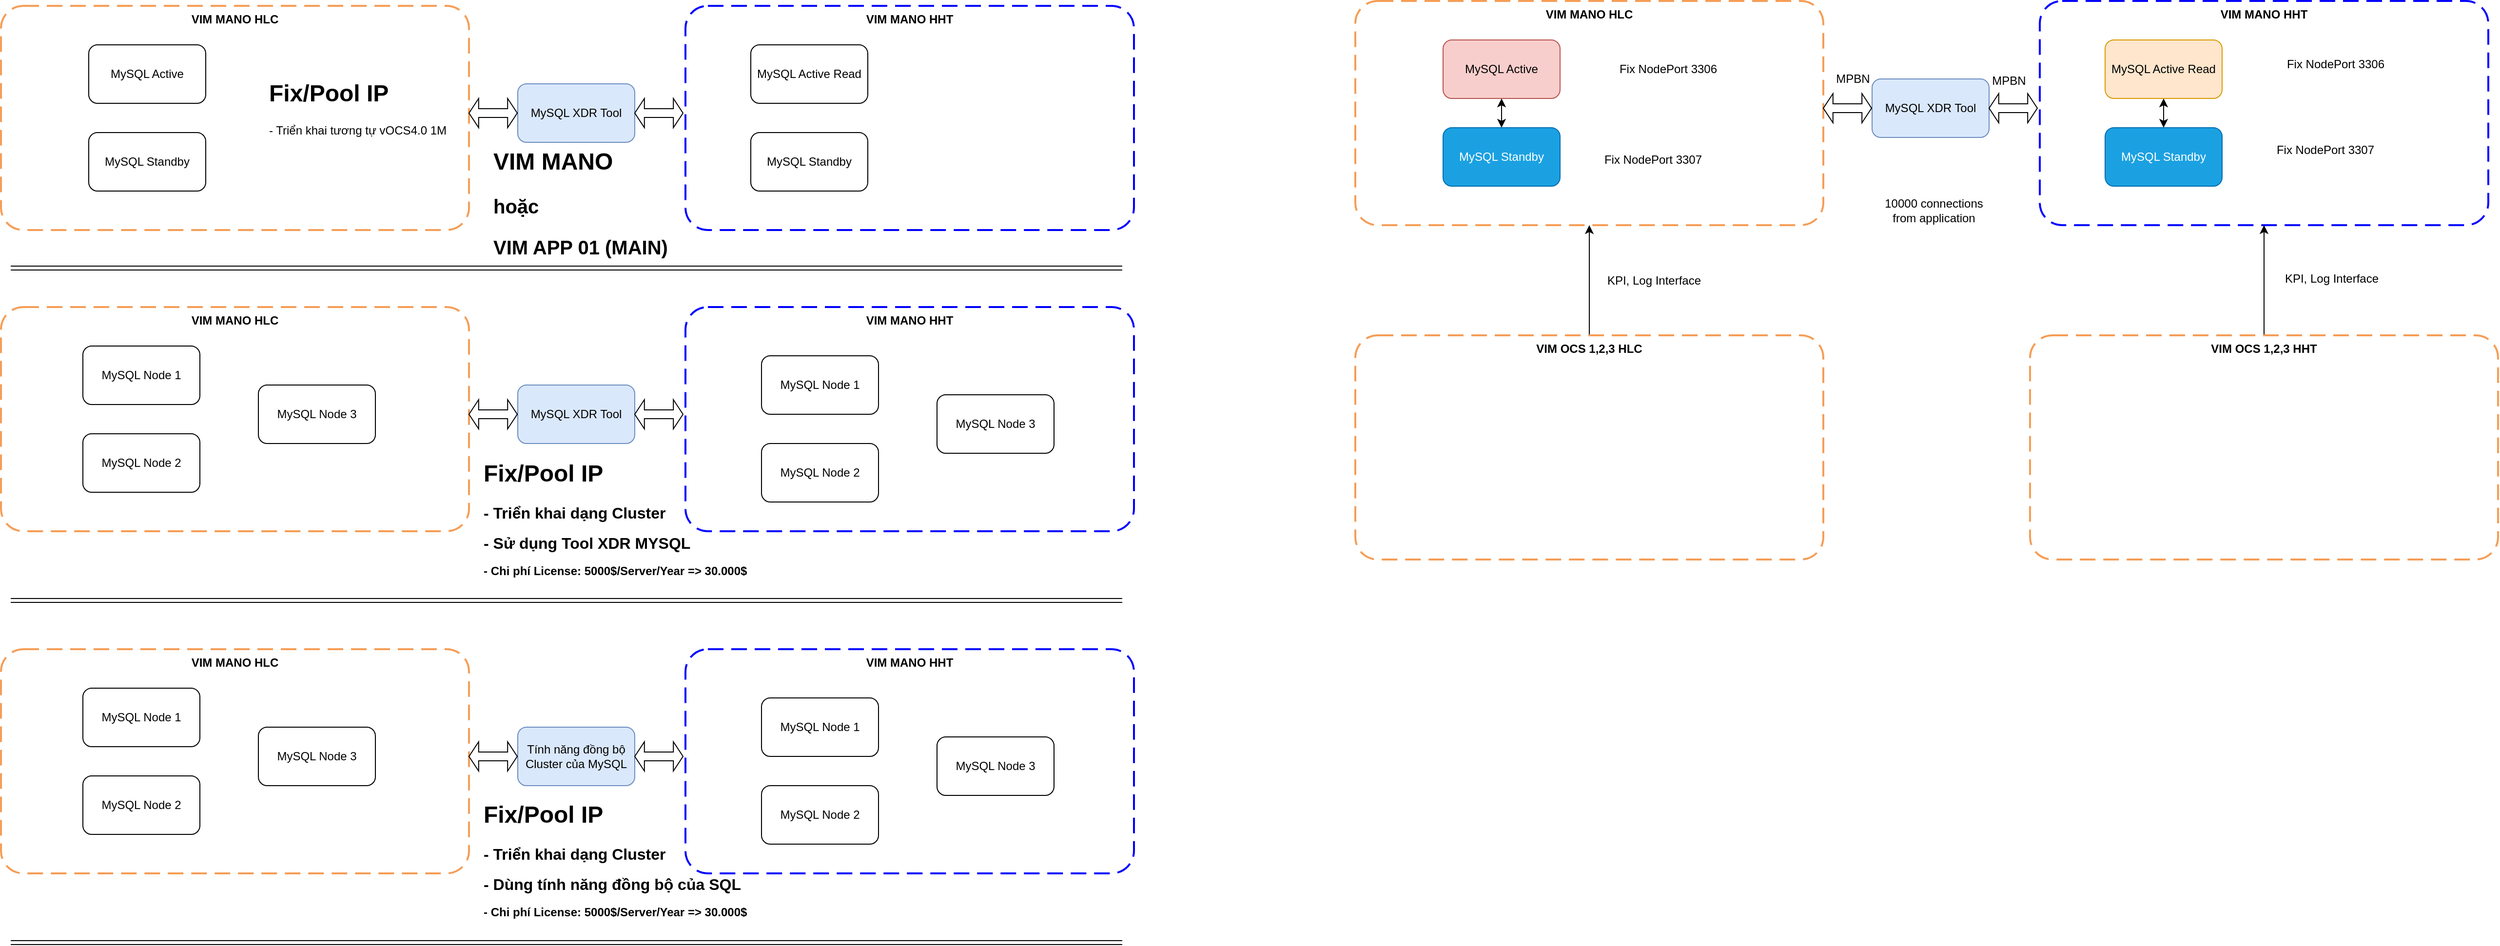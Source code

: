 <mxfile version="22.1.11" type="github" pages="3">
  <diagram name="MySQL" id="sm1h0GcSnK62wvaNjeTo">
    <mxGraphModel dx="1434" dy="758" grid="0" gridSize="10" guides="1" tooltips="1" connect="1" arrows="1" fold="1" page="0" pageScale="1" pageWidth="827" pageHeight="1169" math="0" shadow="0">
      <root>
        <mxCell id="0" />
        <mxCell id="1" parent="0" />
        <mxCell id="bVmDdq16kxsvkzqVfBtN-2" value="VIM MANO HLC" style="rounded=1;arcSize=10;dashed=1;strokeColor=#F59D56;fillColor=none;gradientColor=none;dashPattern=8 4;strokeWidth=2;verticalAlign=top;fontStyle=1" parent="1" vertex="1">
          <mxGeometry x="30" y="10" width="480" height="230" as="geometry" />
        </mxCell>
        <mxCell id="bVmDdq16kxsvkzqVfBtN-1" value="MySQL Active" style="rounded=1;whiteSpace=wrap;html=1;" parent="1" vertex="1">
          <mxGeometry x="120" y="50" width="120" height="60" as="geometry" />
        </mxCell>
        <mxCell id="bVmDdq16kxsvkzqVfBtN-3" value="VIM MANO HHT" style="rounded=1;arcSize=10;dashed=1;strokeColor=#0000FF;fillColor=none;gradientColor=none;dashPattern=8 4;strokeWidth=2;verticalAlign=top;fontStyle=1" parent="1" vertex="1">
          <mxGeometry x="732" y="10" width="460" height="230" as="geometry" />
        </mxCell>
        <mxCell id="bVmDdq16kxsvkzqVfBtN-4" value="MySQL Active Read" style="rounded=1;whiteSpace=wrap;html=1;" parent="1" vertex="1">
          <mxGeometry x="799" y="50" width="120" height="60" as="geometry" />
        </mxCell>
        <mxCell id="bVmDdq16kxsvkzqVfBtN-5" value="MySQL Standby" style="rounded=1;whiteSpace=wrap;html=1;" parent="1" vertex="1">
          <mxGeometry x="120" y="140" width="120" height="60" as="geometry" />
        </mxCell>
        <mxCell id="bVmDdq16kxsvkzqVfBtN-6" value="MySQL Standby" style="rounded=1;whiteSpace=wrap;html=1;" parent="1" vertex="1">
          <mxGeometry x="799" y="140" width="120" height="60" as="geometry" />
        </mxCell>
        <mxCell id="bVmDdq16kxsvkzqVfBtN-27" value="&lt;h1&gt;Fix/Pool IP&lt;/h1&gt;&lt;p&gt;- Triển khai tương tự vOCS4.0 1M&lt;/p&gt;" style="text;html=1;strokeColor=none;fillColor=none;spacing=5;spacingTop=-20;whiteSpace=wrap;overflow=hidden;rounded=0;" parent="1" vertex="1">
          <mxGeometry x="300" y="80" width="190" height="120" as="geometry" />
        </mxCell>
        <mxCell id="bVmDdq16kxsvkzqVfBtN-28" value="MySQL XDR Tool" style="rounded=1;whiteSpace=wrap;html=1;fillColor=#dae8fc;strokeColor=#6c8ebf;" parent="1" vertex="1">
          <mxGeometry x="560" y="90" width="120" height="60" as="geometry" />
        </mxCell>
        <mxCell id="bVmDdq16kxsvkzqVfBtN-30" value="" style="shape=doubleArrow;whiteSpace=wrap;html=1;aspect=fixed;" parent="1" vertex="1">
          <mxGeometry x="510" y="105" width="49.5" height="30" as="geometry" />
        </mxCell>
        <mxCell id="bVmDdq16kxsvkzqVfBtN-32" value="" style="shape=doubleArrow;whiteSpace=wrap;html=1;aspect=fixed;" parent="1" vertex="1">
          <mxGeometry x="680" y="105" width="49.5" height="30" as="geometry" />
        </mxCell>
        <mxCell id="bVmDdq16kxsvkzqVfBtN-33" value="" style="shape=link;html=1;rounded=0;" parent="1" edge="1">
          <mxGeometry width="100" relative="1" as="geometry">
            <mxPoint x="40" y="279" as="sourcePoint" />
            <mxPoint x="1180" y="279" as="targetPoint" />
          </mxGeometry>
        </mxCell>
        <mxCell id="bVmDdq16kxsvkzqVfBtN-34" value="VIM MANO HLC" style="rounded=1;arcSize=10;dashed=1;strokeColor=#F59D56;fillColor=none;gradientColor=none;dashPattern=8 4;strokeWidth=2;verticalAlign=top;fontStyle=1" parent="1" vertex="1">
          <mxGeometry x="30" y="319" width="480" height="230" as="geometry" />
        </mxCell>
        <mxCell id="bVmDdq16kxsvkzqVfBtN-36" value="VIM MANO HHT" style="rounded=1;arcSize=10;dashed=1;strokeColor=#0000FF;fillColor=none;gradientColor=none;dashPattern=8 4;strokeWidth=2;verticalAlign=top;fontStyle=1" parent="1" vertex="1">
          <mxGeometry x="732" y="319" width="460" height="230" as="geometry" />
        </mxCell>
        <mxCell id="bVmDdq16kxsvkzqVfBtN-41" value="MySQL XDR Tool" style="rounded=1;whiteSpace=wrap;html=1;fillColor=#dae8fc;strokeColor=#6c8ebf;" parent="1" vertex="1">
          <mxGeometry x="560" y="399" width="120" height="60" as="geometry" />
        </mxCell>
        <mxCell id="bVmDdq16kxsvkzqVfBtN-42" value="" style="shape=doubleArrow;whiteSpace=wrap;html=1;aspect=fixed;" parent="1" vertex="1">
          <mxGeometry x="510" y="414" width="49.5" height="30" as="geometry" />
        </mxCell>
        <mxCell id="bVmDdq16kxsvkzqVfBtN-43" value="" style="shape=doubleArrow;whiteSpace=wrap;html=1;aspect=fixed;" parent="1" vertex="1">
          <mxGeometry x="680" y="414" width="49.5" height="30" as="geometry" />
        </mxCell>
        <mxCell id="bVmDdq16kxsvkzqVfBtN-44" value="" style="shape=link;html=1;rounded=0;" parent="1" edge="1">
          <mxGeometry width="100" relative="1" as="geometry">
            <mxPoint x="40" y="620" as="sourcePoint" />
            <mxPoint x="1180" y="620" as="targetPoint" />
          </mxGeometry>
        </mxCell>
        <mxCell id="bVmDdq16kxsvkzqVfBtN-49" value="" style="group" parent="1" vertex="1" connectable="0">
          <mxGeometry x="114" y="359" width="300" height="150" as="geometry" />
        </mxCell>
        <mxCell id="bVmDdq16kxsvkzqVfBtN-50" value="MySQL Node 1" style="rounded=1;whiteSpace=wrap;html=1;movable=1;resizable=1;rotatable=1;deletable=1;editable=1;locked=0;connectable=1;container=0;" parent="bVmDdq16kxsvkzqVfBtN-49" vertex="1">
          <mxGeometry width="120" height="60" as="geometry" />
        </mxCell>
        <mxCell id="bVmDdq16kxsvkzqVfBtN-51" value="MySQL Node 2" style="rounded=1;whiteSpace=wrap;html=1;movable=1;resizable=1;rotatable=1;deletable=1;editable=1;locked=0;connectable=1;container=0;" parent="bVmDdq16kxsvkzqVfBtN-49" vertex="1">
          <mxGeometry y="90" width="120" height="60" as="geometry" />
        </mxCell>
        <mxCell id="bVmDdq16kxsvkzqVfBtN-52" value="MySQL Node 3" style="rounded=1;whiteSpace=wrap;html=1;movable=1;resizable=1;rotatable=1;deletable=1;editable=1;locked=0;connectable=1;container=0;" parent="bVmDdq16kxsvkzqVfBtN-49" vertex="1">
          <mxGeometry x="180" y="40" width="120" height="60" as="geometry" />
        </mxCell>
        <mxCell id="bVmDdq16kxsvkzqVfBtN-48" value="" style="group" parent="1" vertex="1" connectable="0">
          <mxGeometry x="810" y="369" width="300" height="150" as="geometry" />
        </mxCell>
        <mxCell id="bVmDdq16kxsvkzqVfBtN-37" value="MySQL Node 1" style="rounded=1;whiteSpace=wrap;html=1;movable=1;resizable=1;rotatable=1;deletable=1;editable=1;locked=0;connectable=1;container=0;" parent="bVmDdq16kxsvkzqVfBtN-48" vertex="1">
          <mxGeometry width="120" height="60" as="geometry" />
        </mxCell>
        <mxCell id="bVmDdq16kxsvkzqVfBtN-39" value="MySQL Node 2" style="rounded=1;whiteSpace=wrap;html=1;movable=1;resizable=1;rotatable=1;deletable=1;editable=1;locked=0;connectable=1;container=0;" parent="bVmDdq16kxsvkzqVfBtN-48" vertex="1">
          <mxGeometry y="90" width="120" height="60" as="geometry" />
        </mxCell>
        <mxCell id="bVmDdq16kxsvkzqVfBtN-45" value="MySQL Node 3" style="rounded=1;whiteSpace=wrap;html=1;movable=1;resizable=1;rotatable=1;deletable=1;editable=1;locked=0;connectable=1;container=0;" parent="bVmDdq16kxsvkzqVfBtN-48" vertex="1">
          <mxGeometry x="180" y="40" width="120" height="60" as="geometry" />
        </mxCell>
        <mxCell id="bVmDdq16kxsvkzqVfBtN-40" value="&lt;h1&gt;Fix/Pool IP&lt;/h1&gt;&lt;p&gt;&lt;font style=&quot;font-size: 16px;&quot;&gt;&lt;b&gt;- Triển khai dạng Cluster&lt;/b&gt;&lt;/font&gt;&lt;/p&gt;&lt;p&gt;&lt;font style=&quot;font-size: 16px;&quot;&gt;&lt;b&gt;- Sử dụng Tool XDR MYSQL&lt;/b&gt;&lt;/font&gt;&lt;/p&gt;&lt;p&gt;&lt;b&gt;- Chi phí License: 5000$/Server/Year =&amp;gt; 30.000$&lt;/b&gt;&lt;/p&gt;" style="text;html=1;strokeColor=none;fillColor=none;spacing=5;spacingTop=-20;whiteSpace=wrap;overflow=hidden;rounded=0;" parent="1" vertex="1">
          <mxGeometry x="520" y="470" width="320" height="130" as="geometry" />
        </mxCell>
        <mxCell id="bVmDdq16kxsvkzqVfBtN-53" value="&lt;h1&gt;VIM MANO&lt;/h1&gt;&lt;h1&gt;&lt;b style=&quot;font-size: 20px; background-color: initial;&quot;&gt;hoặc&amp;nbsp;&lt;/b&gt;&lt;/h1&gt;&lt;div style=&quot;font-size: 20px;&quot;&gt;&lt;b style=&quot;&quot;&gt;&lt;font style=&quot;font-size: 20px;&quot;&gt;VIM APP 01 (MAIN)&lt;/font&gt;&lt;/b&gt;&lt;/div&gt;" style="text;html=1;strokeColor=none;fillColor=none;spacing=5;spacingTop=-20;whiteSpace=wrap;overflow=hidden;rounded=0;" parent="1" vertex="1">
          <mxGeometry x="530" y="150" width="190" height="140" as="geometry" />
        </mxCell>
        <mxCell id="bVmDdq16kxsvkzqVfBtN-69" value="VIM MANO HLC" style="rounded=1;arcSize=10;dashed=1;strokeColor=#F59D56;fillColor=none;gradientColor=none;dashPattern=8 4;strokeWidth=2;verticalAlign=top;fontStyle=1" parent="1" vertex="1">
          <mxGeometry x="30" y="670" width="480" height="230" as="geometry" />
        </mxCell>
        <mxCell id="bVmDdq16kxsvkzqVfBtN-70" value="VIM MANO HHT" style="rounded=1;arcSize=10;dashed=1;strokeColor=#0000FF;fillColor=none;gradientColor=none;dashPattern=8 4;strokeWidth=2;verticalAlign=top;fontStyle=1" parent="1" vertex="1">
          <mxGeometry x="732" y="670" width="460" height="230" as="geometry" />
        </mxCell>
        <mxCell id="bVmDdq16kxsvkzqVfBtN-71" value="Tính năng đồng bộ Cluster của MySQL" style="rounded=1;whiteSpace=wrap;html=1;fillColor=#dae8fc;strokeColor=#6c8ebf;" parent="1" vertex="1">
          <mxGeometry x="560" y="750" width="120" height="60" as="geometry" />
        </mxCell>
        <mxCell id="bVmDdq16kxsvkzqVfBtN-72" value="" style="shape=doubleArrow;whiteSpace=wrap;html=1;aspect=fixed;" parent="1" vertex="1">
          <mxGeometry x="510" y="765" width="49.5" height="30" as="geometry" />
        </mxCell>
        <mxCell id="bVmDdq16kxsvkzqVfBtN-73" value="" style="shape=doubleArrow;whiteSpace=wrap;html=1;aspect=fixed;" parent="1" vertex="1">
          <mxGeometry x="680" y="765" width="49.5" height="30" as="geometry" />
        </mxCell>
        <mxCell id="bVmDdq16kxsvkzqVfBtN-74" value="" style="shape=link;html=1;rounded=0;" parent="1" edge="1">
          <mxGeometry width="100" relative="1" as="geometry">
            <mxPoint x="40" y="971" as="sourcePoint" />
            <mxPoint x="1180" y="971" as="targetPoint" />
          </mxGeometry>
        </mxCell>
        <mxCell id="bVmDdq16kxsvkzqVfBtN-75" value="" style="group" parent="1" vertex="1" connectable="0">
          <mxGeometry x="114" y="710" width="300" height="150" as="geometry" />
        </mxCell>
        <mxCell id="bVmDdq16kxsvkzqVfBtN-76" value="MySQL Node 1" style="rounded=1;whiteSpace=wrap;html=1;movable=1;resizable=1;rotatable=1;deletable=1;editable=1;locked=0;connectable=1;container=0;" parent="bVmDdq16kxsvkzqVfBtN-75" vertex="1">
          <mxGeometry width="120" height="60" as="geometry" />
        </mxCell>
        <mxCell id="bVmDdq16kxsvkzqVfBtN-77" value="MySQL Node 2" style="rounded=1;whiteSpace=wrap;html=1;movable=1;resizable=1;rotatable=1;deletable=1;editable=1;locked=0;connectable=1;container=0;" parent="bVmDdq16kxsvkzqVfBtN-75" vertex="1">
          <mxGeometry y="90" width="120" height="60" as="geometry" />
        </mxCell>
        <mxCell id="bVmDdq16kxsvkzqVfBtN-78" value="MySQL Node 3" style="rounded=1;whiteSpace=wrap;html=1;movable=1;resizable=1;rotatable=1;deletable=1;editable=1;locked=0;connectable=1;container=0;" parent="bVmDdq16kxsvkzqVfBtN-75" vertex="1">
          <mxGeometry x="180" y="40" width="120" height="60" as="geometry" />
        </mxCell>
        <mxCell id="bVmDdq16kxsvkzqVfBtN-79" value="" style="group" parent="1" vertex="1" connectable="0">
          <mxGeometry x="810" y="720" width="300" height="150" as="geometry" />
        </mxCell>
        <mxCell id="bVmDdq16kxsvkzqVfBtN-80" value="MySQL Node 1" style="rounded=1;whiteSpace=wrap;html=1;movable=1;resizable=1;rotatable=1;deletable=1;editable=1;locked=0;connectable=1;container=0;" parent="bVmDdq16kxsvkzqVfBtN-79" vertex="1">
          <mxGeometry width="120" height="60" as="geometry" />
        </mxCell>
        <mxCell id="bVmDdq16kxsvkzqVfBtN-81" value="MySQL Node 2" style="rounded=1;whiteSpace=wrap;html=1;movable=1;resizable=1;rotatable=1;deletable=1;editable=1;locked=0;connectable=1;container=0;" parent="bVmDdq16kxsvkzqVfBtN-79" vertex="1">
          <mxGeometry y="90" width="120" height="60" as="geometry" />
        </mxCell>
        <mxCell id="bVmDdq16kxsvkzqVfBtN-82" value="MySQL Node 3" style="rounded=1;whiteSpace=wrap;html=1;movable=1;resizable=1;rotatable=1;deletable=1;editable=1;locked=0;connectable=1;container=0;" parent="bVmDdq16kxsvkzqVfBtN-79" vertex="1">
          <mxGeometry x="180" y="40" width="120" height="60" as="geometry" />
        </mxCell>
        <mxCell id="bVmDdq16kxsvkzqVfBtN-83" value="&lt;h1&gt;Fix/Pool IP&lt;/h1&gt;&lt;p&gt;&lt;font style=&quot;font-size: 16px;&quot;&gt;&lt;b&gt;- Triển khai dạng Cluster&lt;/b&gt;&lt;/font&gt;&lt;/p&gt;&lt;p&gt;&lt;font style=&quot;font-size: 16px;&quot;&gt;&lt;b&gt;- Dùng tính năng đồng bộ của SQL&lt;/b&gt;&lt;/font&gt;&lt;/p&gt;&lt;p&gt;&lt;b style=&quot;border-color: var(--border-color);&quot;&gt;- Chi phí License: 5000$/Server/Year =&amp;gt; 30.000$&lt;/b&gt;&lt;br&gt;&lt;/p&gt;" style="text;html=1;strokeColor=none;fillColor=none;spacing=5;spacingTop=-20;whiteSpace=wrap;overflow=hidden;rounded=0;" parent="1" vertex="1">
          <mxGeometry x="520" y="820" width="290" height="150" as="geometry" />
        </mxCell>
        <mxCell id="YHjkWiy-5rvMrou9TETX-1" value="VIM MANO HLC" style="rounded=1;arcSize=10;dashed=1;strokeColor=#F59D56;fillColor=none;gradientColor=none;dashPattern=8 4;strokeWidth=2;verticalAlign=top;fontStyle=1" parent="1" vertex="1">
          <mxGeometry x="1419" y="5" width="480" height="230" as="geometry" />
        </mxCell>
        <mxCell id="YHjkWiy-5rvMrou9TETX-24" style="edgeStyle=orthogonalEdgeStyle;rounded=0;orthogonalLoop=1;jettySize=auto;html=1;startArrow=classic;startFill=1;" parent="1" source="YHjkWiy-5rvMrou9TETX-2" target="YHjkWiy-5rvMrou9TETX-5" edge="1">
          <mxGeometry relative="1" as="geometry" />
        </mxCell>
        <mxCell id="YHjkWiy-5rvMrou9TETX-2" value="MySQL Active" style="rounded=1;whiteSpace=wrap;html=1;fillColor=#f8cecc;strokeColor=#b85450;" parent="1" vertex="1">
          <mxGeometry x="1509" y="45" width="120" height="60" as="geometry" />
        </mxCell>
        <mxCell id="YHjkWiy-5rvMrou9TETX-3" value="VIM MANO HHT" style="rounded=1;arcSize=10;dashed=1;strokeColor=#0000FF;fillColor=none;gradientColor=none;dashPattern=8 4;strokeWidth=2;verticalAlign=top;fontStyle=1" parent="1" vertex="1">
          <mxGeometry x="2121" y="5" width="460" height="230" as="geometry" />
        </mxCell>
        <mxCell id="YHjkWiy-5rvMrou9TETX-25" style="edgeStyle=orthogonalEdgeStyle;rounded=0;orthogonalLoop=1;jettySize=auto;html=1;startArrow=classic;startFill=1;" parent="1" source="YHjkWiy-5rvMrou9TETX-4" target="YHjkWiy-5rvMrou9TETX-6" edge="1">
          <mxGeometry relative="1" as="geometry" />
        </mxCell>
        <mxCell id="YHjkWiy-5rvMrou9TETX-4" value="MySQL Active Read" style="rounded=1;whiteSpace=wrap;html=1;fillColor=#ffe6cc;strokeColor=#d79b00;" parent="1" vertex="1">
          <mxGeometry x="2188" y="45" width="120" height="60" as="geometry" />
        </mxCell>
        <mxCell id="YHjkWiy-5rvMrou9TETX-5" value="MySQL Standby" style="rounded=1;whiteSpace=wrap;html=1;fillColor=#1ba1e2;fontColor=#ffffff;strokeColor=#006EAF;" parent="1" vertex="1">
          <mxGeometry x="1509" y="135" width="120" height="60" as="geometry" />
        </mxCell>
        <mxCell id="YHjkWiy-5rvMrou9TETX-6" value="MySQL Standby" style="rounded=1;whiteSpace=wrap;html=1;fillColor=#1ba1e2;fontColor=#ffffff;strokeColor=#006EAF;" parent="1" vertex="1">
          <mxGeometry x="2188" y="135" width="120" height="60" as="geometry" />
        </mxCell>
        <mxCell id="YHjkWiy-5rvMrou9TETX-8" value="MySQL XDR Tool" style="rounded=1;whiteSpace=wrap;html=1;fillColor=#dae8fc;strokeColor=#6c8ebf;" parent="1" vertex="1">
          <mxGeometry x="1949" y="85" width="120" height="60" as="geometry" />
        </mxCell>
        <mxCell id="YHjkWiy-5rvMrou9TETX-9" value="" style="shape=doubleArrow;whiteSpace=wrap;html=1;aspect=fixed;" parent="1" vertex="1">
          <mxGeometry x="1899" y="100" width="49.5" height="30" as="geometry" />
        </mxCell>
        <mxCell id="YHjkWiy-5rvMrou9TETX-10" value="" style="shape=doubleArrow;whiteSpace=wrap;html=1;aspect=fixed;" parent="1" vertex="1">
          <mxGeometry x="2069" y="100" width="49.5" height="30" as="geometry" />
        </mxCell>
        <mxCell id="YHjkWiy-5rvMrou9TETX-11" value="MPBN" style="text;html=1;align=center;verticalAlign=middle;resizable=0;points=[];autosize=1;strokeColor=none;fillColor=none;" parent="1" vertex="1">
          <mxGeometry x="2062" y="74" width="53" height="26" as="geometry" />
        </mxCell>
        <mxCell id="YHjkWiy-5rvMrou9TETX-12" value="MPBN" style="text;html=1;align=center;verticalAlign=middle;resizable=0;points=[];autosize=1;strokeColor=none;fillColor=none;" parent="1" vertex="1">
          <mxGeometry x="1902" y="72" width="53" height="26" as="geometry" />
        </mxCell>
        <mxCell id="YHjkWiy-5rvMrou9TETX-13" value="Fix NodePort 3306" style="text;html=1;strokeColor=none;fillColor=none;align=center;verticalAlign=middle;whiteSpace=wrap;rounded=0;" parent="1" vertex="1">
          <mxGeometry x="1670" y="60" width="140" height="30" as="geometry" />
        </mxCell>
        <mxCell id="YHjkWiy-5rvMrou9TETX-14" value="Fix NodePort 3307" style="text;html=1;strokeColor=none;fillColor=none;align=center;verticalAlign=middle;whiteSpace=wrap;rounded=0;" parent="1" vertex="1">
          <mxGeometry x="1670" y="153" width="109" height="30" as="geometry" />
        </mxCell>
        <mxCell id="YHjkWiy-5rvMrou9TETX-15" value="Fix NodePort 3307" style="text;html=1;strokeColor=none;fillColor=none;align=center;verticalAlign=middle;whiteSpace=wrap;rounded=0;" parent="1" vertex="1">
          <mxGeometry x="2359" y="143" width="110" height="30" as="geometry" />
        </mxCell>
        <mxCell id="YHjkWiy-5rvMrou9TETX-16" value="Fix NodePort 3306" style="text;html=1;strokeColor=none;fillColor=none;align=center;verticalAlign=middle;whiteSpace=wrap;rounded=0;" parent="1" vertex="1">
          <mxGeometry x="2359" y="55" width="131" height="30" as="geometry" />
        </mxCell>
        <mxCell id="YHjkWiy-5rvMrou9TETX-20" style="edgeStyle=orthogonalEdgeStyle;rounded=0;orthogonalLoop=1;jettySize=auto;html=1;" parent="1" source="YHjkWiy-5rvMrou9TETX-17" target="YHjkWiy-5rvMrou9TETX-1" edge="1">
          <mxGeometry relative="1" as="geometry" />
        </mxCell>
        <mxCell id="YHjkWiy-5rvMrou9TETX-17" value="VIM OCS 1,2,3 HLC" style="rounded=1;arcSize=10;dashed=1;strokeColor=#F59D56;fillColor=none;gradientColor=none;dashPattern=8 4;strokeWidth=2;verticalAlign=top;fontStyle=1" parent="1" vertex="1">
          <mxGeometry x="1419" y="348" width="480" height="230" as="geometry" />
        </mxCell>
        <mxCell id="YHjkWiy-5rvMrou9TETX-21" value="KPI, Log Interface" style="text;html=1;align=center;verticalAlign=middle;resizable=0;points=[];autosize=1;strokeColor=none;fillColor=none;" parent="1" vertex="1">
          <mxGeometry x="1667.5" y="279" width="114" height="26" as="geometry" />
        </mxCell>
        <mxCell id="YHjkWiy-5rvMrou9TETX-23" style="edgeStyle=orthogonalEdgeStyle;rounded=0;orthogonalLoop=1;jettySize=auto;html=1;" parent="1" source="YHjkWiy-5rvMrou9TETX-22" target="YHjkWiy-5rvMrou9TETX-3" edge="1">
          <mxGeometry relative="1" as="geometry" />
        </mxCell>
        <mxCell id="YHjkWiy-5rvMrou9TETX-22" value="VIM OCS 1,2,3 HHT" style="rounded=1;arcSize=10;dashed=1;strokeColor=#F59D56;fillColor=none;gradientColor=none;dashPattern=8 4;strokeWidth=2;verticalAlign=top;fontStyle=1" parent="1" vertex="1">
          <mxGeometry x="2111" y="348" width="480" height="230" as="geometry" />
        </mxCell>
        <mxCell id="YHjkWiy-5rvMrou9TETX-26" value="KPI, Log Interface" style="text;html=1;align=center;verticalAlign=middle;resizable=0;points=[];autosize=1;strokeColor=none;fillColor=none;" parent="1" vertex="1">
          <mxGeometry x="2363" y="277" width="114" height="26" as="geometry" />
        </mxCell>
        <mxCell id="IxFuuxE2aVTvqZGMV7D6-1" value="10000 connections from application" style="text;html=1;strokeColor=none;fillColor=none;align=center;verticalAlign=middle;whiteSpace=wrap;rounded=0;" parent="1" vertex="1">
          <mxGeometry x="1953" y="184.5" width="119" height="71" as="geometry" />
        </mxCell>
      </root>
    </mxGraphModel>
  </diagram>
  <diagram id="5YNfLdvS2SEjTiB9Tb_H" name="ServiceTest">
    <mxGraphModel dx="1834" dy="1158" grid="0" gridSize="10" guides="1" tooltips="1" connect="1" arrows="1" fold="1" page="0" pageScale="1" pageWidth="827" pageHeight="1169" math="0" shadow="0">
      <root>
        <mxCell id="0" />
        <mxCell id="1" parent="0" />
        <mxCell id="aRFk9TuI5vfWrs9VlPm1-108" value="" style="rounded=1;whiteSpace=wrap;html=1;fillColor=#fad9d5;strokeColor=#ae4132;" parent="1" vertex="1">
          <mxGeometry x="447" y="1128" width="134" height="65" as="geometry" />
        </mxCell>
        <mxCell id="aRFk9TuI5vfWrs9VlPm1-107" value="" style="rounded=1;whiteSpace=wrap;html=1;fillColor=#fad9d5;strokeColor=#ae4132;" parent="1" vertex="1">
          <mxGeometry x="431" y="1453" width="161" height="65" as="geometry" />
        </mxCell>
        <mxCell id="aRFk9TuI5vfWrs9VlPm1-106" value="" style="rounded=1;whiteSpace=wrap;html=1;fillColor=#fad9d5;strokeColor=#ae4132;" parent="1" vertex="1">
          <mxGeometry x="231" y="1696" width="284" height="100" as="geometry" />
        </mxCell>
        <mxCell id="aRFk9TuI5vfWrs9VlPm1-105" value="" style="rounded=1;whiteSpace=wrap;html=1;fillColor=#fad9d5;strokeColor=#ae4132;" parent="1" vertex="1">
          <mxGeometry x="527" y="1308" width="163" height="98" as="geometry" />
        </mxCell>
        <mxCell id="aRFk9TuI5vfWrs9VlPm1-1" value="&lt;b&gt;Step 1&lt;br&gt;&lt;/b&gt;" style="rounded=1;whiteSpace=wrap;html=1;fillColor=#dae8fc;strokeColor=#6c8ebf;" parent="1" vertex="1">
          <mxGeometry x="-78" y="104" width="206" height="154" as="geometry" />
        </mxCell>
        <mxCell id="aRFk9TuI5vfWrs9VlPm1-2" value="Inputs" style="rounded=1;whiteSpace=wrap;html=1;fillColor=#b0e3e6;strokeColor=#0e8088;" parent="1" vertex="1">
          <mxGeometry x="227" y="79" width="120" height="60" as="geometry" />
        </mxCell>
        <mxCell id="aRFk9TuI5vfWrs9VlPm1-22" style="edgeStyle=orthogonalEdgeStyle;rounded=0;orthogonalLoop=1;jettySize=auto;html=1;" parent="1" source="aRFk9TuI5vfWrs9VlPm1-3" target="aRFk9TuI5vfWrs9VlPm1-4" edge="1">
          <mxGeometry relative="1" as="geometry" />
        </mxCell>
        <mxCell id="aRFk9TuI5vfWrs9VlPm1-3" value="Input" style="rounded=1;whiteSpace=wrap;html=1;fillColor=#d5e8d4;strokeColor=#82b366;" parent="1" vertex="1">
          <mxGeometry x="461" y="69" width="120" height="60" as="geometry" />
        </mxCell>
        <mxCell id="aRFk9TuI5vfWrs9VlPm1-24" style="edgeStyle=orthogonalEdgeStyle;rounded=0;orthogonalLoop=1;jettySize=auto;html=1;" parent="1" source="aRFk9TuI5vfWrs9VlPm1-4" target="aRFk9TuI5vfWrs9VlPm1-14" edge="1">
          <mxGeometry relative="1" as="geometry" />
        </mxCell>
        <mxCell id="aRFk9TuI5vfWrs9VlPm1-4" value="TestDataDefinition" style="rounded=0;whiteSpace=wrap;html=1;fillColor=#d5e8d4;strokeColor=#82b366;" parent="1" vertex="1">
          <mxGeometry x="667" y="69" width="120" height="60" as="geometry" />
        </mxCell>
        <mxCell id="aRFk9TuI5vfWrs9VlPm1-5" value="Outputs" style="rounded=1;whiteSpace=wrap;html=1;fillColor=#bac8d3;strokeColor=#23445d;" parent="1" vertex="1">
          <mxGeometry x="230" y="258" width="120" height="60" as="geometry" />
        </mxCell>
        <mxCell id="aRFk9TuI5vfWrs9VlPm1-6" value="Event Notification" style="rounded=1;whiteSpace=wrap;html=1;fillColor=#b1ddf0;strokeColor=#10739e;" parent="1" vertex="1">
          <mxGeometry x="461" y="258" width="120" height="60" as="geometry" />
        </mxCell>
        <mxCell id="aRFk9TuI5vfWrs9VlPm1-7" value="TestDataDefinition" style="rounded=0;whiteSpace=wrap;html=1;fillColor=#b1ddf0;strokeColor=#10739e;" parent="1" vertex="1">
          <mxGeometry x="667" y="258" width="120" height="60" as="geometry" />
        </mxCell>
        <mxCell id="aRFk9TuI5vfWrs9VlPm1-17" style="edgeStyle=orthogonalEdgeStyle;rounded=0;orthogonalLoop=1;jettySize=auto;html=1;entryX=0;entryY=0.5;entryDx=0;entryDy=0;" parent="1" source="aRFk9TuI5vfWrs9VlPm1-8" target="aRFk9TuI5vfWrs9VlPm1-9" edge="1">
          <mxGeometry relative="1" as="geometry" />
        </mxCell>
        <mxCell id="aRFk9TuI5vfWrs9VlPm1-8" value="Input" style="rounded=1;whiteSpace=wrap;html=1;fillColor=#d5e8d4;strokeColor=#82b366;" parent="1" vertex="1">
          <mxGeometry x="461" y="-25" width="120" height="60" as="geometry" />
        </mxCell>
        <mxCell id="aRFk9TuI5vfWrs9VlPm1-18" style="edgeStyle=orthogonalEdgeStyle;rounded=0;orthogonalLoop=1;jettySize=auto;html=1;" parent="1" source="aRFk9TuI5vfWrs9VlPm1-9" target="aRFk9TuI5vfWrs9VlPm1-15" edge="1">
          <mxGeometry relative="1" as="geometry" />
        </mxCell>
        <mxCell id="aRFk9TuI5vfWrs9VlPm1-9" value="TestDataDefinition" style="rounded=0;whiteSpace=wrap;html=1;fillColor=#d5e8d4;strokeColor=#82b366;" parent="1" vertex="1">
          <mxGeometry x="667" y="-25" width="120" height="60" as="geometry" />
        </mxCell>
        <mxCell id="aRFk9TuI5vfWrs9VlPm1-23" style="edgeStyle=orthogonalEdgeStyle;rounded=0;orthogonalLoop=1;jettySize=auto;html=1;" parent="1" source="aRFk9TuI5vfWrs9VlPm1-10" target="aRFk9TuI5vfWrs9VlPm1-11" edge="1">
          <mxGeometry relative="1" as="geometry" />
        </mxCell>
        <mxCell id="aRFk9TuI5vfWrs9VlPm1-10" value="Input" style="rounded=1;whiteSpace=wrap;html=1;fillColor=#d5e8d4;strokeColor=#82b366;" parent="1" vertex="1">
          <mxGeometry x="461" y="163" width="120" height="60" as="geometry" />
        </mxCell>
        <mxCell id="aRFk9TuI5vfWrs9VlPm1-25" style="edgeStyle=orthogonalEdgeStyle;rounded=0;orthogonalLoop=1;jettySize=auto;html=1;" parent="1" source="aRFk9TuI5vfWrs9VlPm1-11" target="aRFk9TuI5vfWrs9VlPm1-16" edge="1">
          <mxGeometry relative="1" as="geometry" />
        </mxCell>
        <mxCell id="aRFk9TuI5vfWrs9VlPm1-11" value="TestDataDefinition" style="rounded=0;whiteSpace=wrap;html=1;fillColor=#d5e8d4;strokeColor=#82b366;" parent="1" vertex="1">
          <mxGeometry x="667" y="163" width="120" height="60" as="geometry" />
        </mxCell>
        <mxCell id="aRFk9TuI5vfWrs9VlPm1-12" value="Event Notification" style="rounded=1;whiteSpace=wrap;html=1;fillColor=#b1ddf0;strokeColor=#10739e;" parent="1" vertex="1">
          <mxGeometry x="461" y="347" width="120" height="60" as="geometry" />
        </mxCell>
        <mxCell id="aRFk9TuI5vfWrs9VlPm1-13" value="TestDataDefinition" style="rounded=0;whiteSpace=wrap;html=1;fillColor=#b1ddf0;strokeColor=#10739e;" parent="1" vertex="1">
          <mxGeometry x="667" y="347" width="120" height="60" as="geometry" />
        </mxCell>
        <mxCell id="aRFk9TuI5vfWrs9VlPm1-20" style="edgeStyle=orthogonalEdgeStyle;rounded=0;orthogonalLoop=1;jettySize=auto;html=1;entryX=0.5;entryY=0;entryDx=0;entryDy=0;dashed=1;" parent="1" source="aRFk9TuI5vfWrs9VlPm1-14" target="aRFk9TuI5vfWrs9VlPm1-4" edge="1">
          <mxGeometry relative="1" as="geometry">
            <Array as="points">
              <mxPoint x="924" y="49" />
              <mxPoint x="727" y="49" />
            </Array>
          </mxGeometry>
        </mxCell>
        <mxCell id="aRFk9TuI5vfWrs9VlPm1-14" value="Input.Result" style="rounded=1;whiteSpace=wrap;html=1;fillColor=#fad7ac;strokeColor=#b46504;" parent="1" vertex="1">
          <mxGeometry x="864" y="69" width="120" height="60" as="geometry" />
        </mxCell>
        <mxCell id="aRFk9TuI5vfWrs9VlPm1-19" style="edgeStyle=orthogonalEdgeStyle;rounded=0;orthogonalLoop=1;jettySize=auto;html=1;entryX=0.5;entryY=0;entryDx=0;entryDy=0;dashed=1;" parent="1" source="aRFk9TuI5vfWrs9VlPm1-15" target="aRFk9TuI5vfWrs9VlPm1-9" edge="1">
          <mxGeometry relative="1" as="geometry">
            <Array as="points">
              <mxPoint x="926" y="-45" />
              <mxPoint x="727" y="-45" />
            </Array>
          </mxGeometry>
        </mxCell>
        <mxCell id="aRFk9TuI5vfWrs9VlPm1-15" value="Input.Result" style="rounded=1;whiteSpace=wrap;html=1;fillColor=#fad7ac;strokeColor=#b46504;" parent="1" vertex="1">
          <mxGeometry x="864" y="-25" width="120" height="60" as="geometry" />
        </mxCell>
        <mxCell id="aRFk9TuI5vfWrs9VlPm1-21" style="edgeStyle=orthogonalEdgeStyle;rounded=0;orthogonalLoop=1;jettySize=auto;html=1;entryX=0.5;entryY=0;entryDx=0;entryDy=0;dashed=1;" parent="1" source="aRFk9TuI5vfWrs9VlPm1-16" target="aRFk9TuI5vfWrs9VlPm1-11" edge="1">
          <mxGeometry relative="1" as="geometry">
            <Array as="points">
              <mxPoint x="927" y="143" />
              <mxPoint x="727" y="143" />
            </Array>
          </mxGeometry>
        </mxCell>
        <mxCell id="aRFk9TuI5vfWrs9VlPm1-16" value="Input.Result" style="rounded=1;whiteSpace=wrap;html=1;fillColor=#fad7ac;strokeColor=#b46504;" parent="1" vertex="1">
          <mxGeometry x="864" y="163" width="120" height="60" as="geometry" />
        </mxCell>
        <mxCell id="aRFk9TuI5vfWrs9VlPm1-27" value="CheckRecurring" style="text;html=1;align=center;verticalAlign=middle;resizable=0;points=[];autosize=1;strokeColor=none;fillColor=none;" parent="1" vertex="1">
          <mxGeometry x="-61" y="57" width="104" height="26" as="geometry" />
        </mxCell>
        <mxCell id="aRFk9TuI5vfWrs9VlPm1-28" value="SubQuery" style="text;html=1;align=center;verticalAlign=middle;resizable=0;points=[];autosize=1;strokeColor=none;fillColor=none;" parent="1" vertex="1">
          <mxGeometry x="489" y="-67" width="72" height="26" as="geometry" />
        </mxCell>
        <mxCell id="aRFk9TuI5vfWrs9VlPm1-29" value="Recurring" style="text;html=1;align=center;verticalAlign=middle;resizable=0;points=[];autosize=1;strokeColor=none;fillColor=none;" parent="1" vertex="1">
          <mxGeometry x="488" y="40" width="70" height="26" as="geometry" />
        </mxCell>
        <mxCell id="aRFk9TuI5vfWrs9VlPm1-30" value="SubQueryAfter" style="text;html=1;align=center;verticalAlign=middle;resizable=0;points=[];autosize=1;strokeColor=none;fillColor=none;" parent="1" vertex="1">
          <mxGeometry x="475" y="134" width="97" height="26" as="geometry" />
        </mxCell>
        <mxCell id="aRFk9TuI5vfWrs9VlPm1-33" value="Comparator" style="shape=table;startSize=30;container=1;collapsible=0;childLayout=tableLayout;strokeColor=default;fontSize=16;" parent="1" vertex="1">
          <mxGeometry x="157" y="432" width="971" height="234" as="geometry" />
        </mxCell>
        <mxCell id="aRFk9TuI5vfWrs9VlPm1-34" value="" style="shape=tableRow;horizontal=0;startSize=0;swimlaneHead=0;swimlaneBody=0;strokeColor=inherit;top=0;left=0;bottom=0;right=0;collapsible=0;dropTarget=0;fillColor=none;points=[[0,0.5],[1,0.5]];portConstraint=eastwest;fontSize=16;" parent="aRFk9TuI5vfWrs9VlPm1-33" vertex="1">
          <mxGeometry y="30" width="971" height="68" as="geometry" />
        </mxCell>
        <mxCell id="aRFk9TuI5vfWrs9VlPm1-35" value="CDR" style="shape=partialRectangle;html=1;whiteSpace=wrap;connectable=0;strokeColor=inherit;overflow=hidden;fillColor=none;top=0;left=0;bottom=0;right=0;pointerEvents=1;fontSize=16;" parent="aRFk9TuI5vfWrs9VlPm1-34" vertex="1">
          <mxGeometry width="324" height="68" as="geometry">
            <mxRectangle width="324" height="68" as="alternateBounds" />
          </mxGeometry>
        </mxCell>
        <mxCell id="aRFk9TuI5vfWrs9VlPm1-36" value="CDR.Event" style="shape=partialRectangle;html=1;whiteSpace=wrap;connectable=0;strokeColor=inherit;overflow=hidden;fillColor=none;top=0;left=0;bottom=0;right=0;pointerEvents=1;fontSize=16;" parent="aRFk9TuI5vfWrs9VlPm1-34" vertex="1">
          <mxGeometry x="324" width="323" height="68" as="geometry">
            <mxRectangle width="323" height="68" as="alternateBounds" />
          </mxGeometry>
        </mxCell>
        <mxCell id="aRFk9TuI5vfWrs9VlPm1-37" value="&quot;Recurring|9022|0000|300000|893432323&quot;" style="shape=partialRectangle;html=1;whiteSpace=wrap;connectable=0;strokeColor=inherit;overflow=hidden;fillColor=none;top=0;left=0;bottom=0;right=0;pointerEvents=1;fontSize=16;" parent="aRFk9TuI5vfWrs9VlPm1-34" vertex="1">
          <mxGeometry x="647" width="324" height="68" as="geometry">
            <mxRectangle width="324" height="68" as="alternateBounds" />
          </mxGeometry>
        </mxCell>
        <mxCell id="aRFk9TuI5vfWrs9VlPm1-38" value="" style="shape=tableRow;horizontal=0;startSize=0;swimlaneHead=0;swimlaneBody=0;strokeColor=inherit;top=0;left=0;bottom=0;right=0;collapsible=0;dropTarget=0;fillColor=none;points=[[0,0.5],[1,0.5]];portConstraint=eastwest;fontSize=16;" parent="aRFk9TuI5vfWrs9VlPm1-33" vertex="1">
          <mxGeometry y="98" width="971" height="68" as="geometry" />
        </mxCell>
        <mxCell id="aRFk9TuI5vfWrs9VlPm1-39" value="BalanceAvaiableAmount" style="shape=partialRectangle;html=1;whiteSpace=wrap;connectable=0;strokeColor=inherit;overflow=hidden;fillColor=none;top=0;left=0;bottom=0;right=0;pointerEvents=1;fontSize=16;" parent="aRFk9TuI5vfWrs9VlPm1-38" vertex="1">
          <mxGeometry width="324" height="68" as="geometry">
            <mxRectangle width="324" height="68" as="alternateBounds" />
          </mxGeometry>
        </mxCell>
        <mxCell id="aRFk9TuI5vfWrs9VlPm1-40" value="deltaAvaiableamount(&lt;br&gt;SubQuery.Result,&lt;br&gt;SubQueryAfter.Result)" style="shape=partialRectangle;html=1;whiteSpace=wrap;connectable=0;strokeColor=inherit;overflow=hidden;fillColor=none;top=0;left=0;bottom=0;right=0;pointerEvents=1;fontSize=16;" parent="aRFk9TuI5vfWrs9VlPm1-38" vertex="1">
          <mxGeometry x="324" width="323" height="68" as="geometry">
            <mxRectangle width="323" height="68" as="alternateBounds" />
          </mxGeometry>
        </mxCell>
        <mxCell id="aRFk9TuI5vfWrs9VlPm1-41" value="50.000" style="shape=partialRectangle;html=1;whiteSpace=wrap;connectable=0;strokeColor=inherit;overflow=hidden;fillColor=none;top=0;left=0;bottom=0;right=0;pointerEvents=1;fontSize=16;" parent="aRFk9TuI5vfWrs9VlPm1-38" vertex="1">
          <mxGeometry x="647" width="324" height="68" as="geometry">
            <mxRectangle width="324" height="68" as="alternateBounds" />
          </mxGeometry>
        </mxCell>
        <mxCell id="aRFk9TuI5vfWrs9VlPm1-42" value="" style="shape=tableRow;horizontal=0;startSize=0;swimlaneHead=0;swimlaneBody=0;strokeColor=inherit;top=0;left=0;bottom=0;right=0;collapsible=0;dropTarget=0;fillColor=none;points=[[0,0.5],[1,0.5]];portConstraint=eastwest;fontSize=16;" parent="aRFk9TuI5vfWrs9VlPm1-33" vertex="1">
          <mxGeometry y="166" width="971" height="68" as="geometry" />
        </mxCell>
        <mxCell id="aRFk9TuI5vfWrs9VlPm1-43" value="StringExactlyComparator" style="shape=partialRectangle;html=1;whiteSpace=wrap;connectable=0;strokeColor=inherit;overflow=hidden;fillColor=none;top=0;left=0;bottom=0;right=0;pointerEvents=1;fontSize=16;" parent="aRFk9TuI5vfWrs9VlPm1-42" vertex="1">
          <mxGeometry width="324" height="68" as="geometry">
            <mxRectangle width="324" height="68" as="alternateBounds" />
          </mxGeometry>
        </mxCell>
        <mxCell id="aRFk9TuI5vfWrs9VlPm1-44" value="SMS.Event" style="shape=partialRectangle;html=1;whiteSpace=wrap;connectable=0;strokeColor=inherit;overflow=hidden;fillColor=none;top=0;left=0;bottom=0;right=0;pointerEvents=1;fontSize=16;" parent="aRFk9TuI5vfWrs9VlPm1-42" vertex="1">
          <mxGeometry x="324" width="323" height="68" as="geometry">
            <mxRectangle width="323" height="68" as="alternateBounds" />
          </mxGeometry>
        </mxCell>
        <mxCell id="aRFk9TuI5vfWrs9VlPm1-45" value="&quot;This is a sample content of SMS&quot;" style="shape=partialRectangle;html=1;whiteSpace=wrap;connectable=0;strokeColor=inherit;overflow=hidden;fillColor=none;top=0;left=0;bottom=0;right=0;pointerEvents=1;fontSize=16;" parent="aRFk9TuI5vfWrs9VlPm1-42" vertex="1">
          <mxGeometry x="647" width="324" height="68" as="geometry">
            <mxRectangle width="324" height="68" as="alternateBounds" />
          </mxGeometry>
        </mxCell>
        <mxCell id="aRFk9TuI5vfWrs9VlPm1-46" value="CDR" style="text;html=1;align=center;verticalAlign=middle;resizable=0;points=[];autosize=1;strokeColor=none;fillColor=none;" parent="1" vertex="1">
          <mxGeometry x="499.5" y="232" width="44" height="26" as="geometry" />
        </mxCell>
        <mxCell id="aRFk9TuI5vfWrs9VlPm1-47" value="SMS" style="text;html=1;align=center;verticalAlign=middle;resizable=0;points=[];autosize=1;strokeColor=none;fillColor=none;" parent="1" vertex="1">
          <mxGeometry x="503" y="321" width="44" height="26" as="geometry" />
        </mxCell>
        <mxCell id="aRFk9TuI5vfWrs9VlPm1-57" value="" style="group" parent="1" vertex="1" connectable="0">
          <mxGeometry x="1074" y="48" width="446" height="365" as="geometry" />
        </mxCell>
        <mxCell id="aRFk9TuI5vfWrs9VlPm1-48" value="ExpectedConfiguration" style="rounded=1;whiteSpace=wrap;html=1;verticalAlign=top;align=left;spacingRight=20;spacing=20;" parent="aRFk9TuI5vfWrs9VlPm1-57" vertex="1">
          <mxGeometry width="446" height="365" as="geometry" />
        </mxCell>
        <mxCell id="aRFk9TuI5vfWrs9VlPm1-49" value="CDR Recurring" style="rounded=1;whiteSpace=wrap;html=1;" parent="aRFk9TuI5vfWrs9VlPm1-57" vertex="1">
          <mxGeometry x="125" y="58" width="120" height="40" as="geometry" />
        </mxCell>
        <mxCell id="aRFk9TuI5vfWrs9VlPm1-50" value="EventType" style="text;html=1;strokeColor=none;fillColor=none;align=center;verticalAlign=middle;whiteSpace=wrap;rounded=0;" parent="aRFk9TuI5vfWrs9VlPm1-57" vertex="1">
          <mxGeometry x="31" y="61" width="60" height="30" as="geometry" />
        </mxCell>
        <mxCell id="aRFk9TuI5vfWrs9VlPm1-51" value="&lt;span style=&quot;background-color: rgb(204, 204, 204);&quot;&gt;if (event)&lt;/span&gt;" style="rounded=1;whiteSpace=wrap;html=1;align=left;" parent="aRFk9TuI5vfWrs9VlPm1-57" vertex="1">
          <mxGeometry x="112" y="197" width="312" height="155" as="geometry" />
        </mxCell>
        <mxCell id="aRFk9TuI5vfWrs9VlPm1-52" value="Expression" style="text;html=1;strokeColor=none;fillColor=none;align=center;verticalAlign=middle;whiteSpace=wrap;rounded=0;" parent="aRFk9TuI5vfWrs9VlPm1-57" vertex="1">
          <mxGeometry x="31" y="187" width="60" height="30" as="geometry" />
        </mxCell>
        <mxCell id="aRFk9TuI5vfWrs9VlPm1-53" value="84123456789" style="rounded=1;whiteSpace=wrap;html=1;" parent="aRFk9TuI5vfWrs9VlPm1-57" vertex="1">
          <mxGeometry x="125" y="104" width="120" height="40" as="geometry" />
        </mxCell>
        <mxCell id="aRFk9TuI5vfWrs9VlPm1-54" value="Msisdn" style="text;html=1;strokeColor=none;fillColor=none;align=center;verticalAlign=middle;whiteSpace=wrap;rounded=0;" parent="aRFk9TuI5vfWrs9VlPm1-57" vertex="1">
          <mxGeometry x="31" y="104" width="60" height="30" as="geometry" />
        </mxCell>
        <mxCell id="aRFk9TuI5vfWrs9VlPm1-55" value="Recurring" style="rounded=1;whiteSpace=wrap;html=1;" parent="aRFk9TuI5vfWrs9VlPm1-57" vertex="1">
          <mxGeometry x="125" y="147" width="120" height="40" as="geometry" />
        </mxCell>
        <mxCell id="aRFk9TuI5vfWrs9VlPm1-56" value="TelecomServiceId" style="text;html=1;strokeColor=none;fillColor=none;align=center;verticalAlign=middle;whiteSpace=wrap;rounded=0;" parent="aRFk9TuI5vfWrs9VlPm1-57" vertex="1">
          <mxGeometry x="31" y="150" width="60" height="30" as="geometry" />
        </mxCell>
        <mxCell id="aRFk9TuI5vfWrs9VlPm1-58" value="Service Test" style="shape=umlLifeline;perimeter=lifelinePerimeter;whiteSpace=wrap;html=1;container=1;dropTarget=0;collapsible=0;recursiveResize=0;outlineConnect=0;portConstraint=eastwest;newEdgeStyle={&quot;curved&quot;:0,&quot;rounded&quot;:0};" parent="1" vertex="1">
          <mxGeometry x="548" y="989" width="100" height="822" as="geometry" />
        </mxCell>
        <mxCell id="aRFk9TuI5vfWrs9VlPm1-59" value="Agent" style="shape=umlLifeline;perimeter=lifelinePerimeter;whiteSpace=wrap;html=1;container=1;dropTarget=0;collapsible=0;recursiveResize=0;outlineConnect=0;portConstraint=eastwest;newEdgeStyle={&quot;curved&quot;:0,&quot;rounded&quot;:0};" parent="1" vertex="1">
          <mxGeometry x="700" y="989" width="100" height="824" as="geometry" />
        </mxCell>
        <mxCell id="aRFk9TuI5vfWrs9VlPm1-83" value="" style="html=1;points=[[0,0,0,0,5],[0,1,0,0,-5],[1,0,0,0,5],[1,1,0,0,-5]];perimeter=orthogonalPerimeter;outlineConnect=0;targetShapes=umlLifeline;portConstraint=eastwest;newEdgeStyle={&quot;curved&quot;:0,&quot;rounded&quot;:0};" parent="aRFk9TuI5vfWrs9VlPm1-59" vertex="1">
          <mxGeometry x="45" y="69" width="10" height="80" as="geometry" />
        </mxCell>
        <mxCell id="aRFk9TuI5vfWrs9VlPm1-60" value="Recurring" style="shape=umlLifeline;perimeter=lifelinePerimeter;whiteSpace=wrap;html=1;container=1;dropTarget=0;collapsible=0;recursiveResize=0;outlineConnect=0;portConstraint=eastwest;newEdgeStyle={&quot;curved&quot;:0,&quot;rounded&quot;:0};" parent="1" vertex="1">
          <mxGeometry x="874" y="989" width="100" height="824" as="geometry" />
        </mxCell>
        <mxCell id="aRFk9TuI5vfWrs9VlPm1-61" value="ABM" style="shape=umlLifeline;perimeter=lifelinePerimeter;whiteSpace=wrap;html=1;container=1;dropTarget=0;collapsible=0;recursiveResize=0;outlineConnect=0;portConstraint=eastwest;newEdgeStyle={&quot;curved&quot;:0,&quot;rounded&quot;:0};" parent="1" vertex="1">
          <mxGeometry x="1041" y="989" width="100" height="809" as="geometry" />
        </mxCell>
        <mxCell id="aRFk9TuI5vfWrs9VlPm1-74" value="" style="html=1;points=[[0,0,0,0,5],[0,1,0,0,-5],[1,0,0,0,5],[1,1,0,0,-5]];perimeter=orthogonalPerimeter;outlineConnect=0;targetShapes=umlLifeline;portConstraint=eastwest;newEdgeStyle={&quot;curved&quot;:0,&quot;rounded&quot;:0};" parent="1" vertex="1">
          <mxGeometry x="595" y="1364" width="10" height="40" as="geometry" />
        </mxCell>
        <mxCell id="aRFk9TuI5vfWrs9VlPm1-75" value="sleep 5000" style="html=1;align=left;spacingLeft=2;endArrow=block;rounded=0;edgeStyle=orthogonalEdgeStyle;curved=0;rounded=0;" parent="1" target="aRFk9TuI5vfWrs9VlPm1-74" edge="1">
          <mxGeometry relative="1" as="geometry">
            <mxPoint x="600" y="1344" as="sourcePoint" />
            <Array as="points">
              <mxPoint x="630" y="1374" />
            </Array>
          </mxGeometry>
        </mxCell>
        <mxCell id="aRFk9TuI5vfWrs9VlPm1-62" value="" style="html=1;points=[[0,0,0,0,5],[0,1,0,0,-5],[1,0,0,0,5],[1,1,0,0,-5]];perimeter=orthogonalPerimeter;outlineConnect=0;targetShapes=umlLifeline;portConstraint=eastwest;newEdgeStyle={&quot;curved&quot;:0,&quot;rounded&quot;:0};" parent="1" vertex="1">
          <mxGeometry x="745" y="1156" width="10" height="80" as="geometry" />
        </mxCell>
        <mxCell id="aRFk9TuI5vfWrs9VlPm1-72" value="" style="html=1;points=[[0,0,0,0,5],[0,1,0,0,-5],[1,0,0,0,5],[1,1,0,0,-5]];perimeter=orthogonalPerimeter;outlineConnect=0;targetShapes=umlLifeline;portConstraint=eastwest;newEdgeStyle={&quot;curved&quot;:0,&quot;rounded&quot;:0};" parent="1" vertex="1">
          <mxGeometry x="745" y="1269" width="10" height="80" as="geometry" />
        </mxCell>
        <mxCell id="aRFk9TuI5vfWrs9VlPm1-76" value="" style="html=1;points=[[0,0,0,0,5],[0,1,0,0,-5],[1,0,0,0,5],[1,1,0,0,-5]];perimeter=orthogonalPerimeter;outlineConnect=0;targetShapes=umlLifeline;portConstraint=eastwest;newEdgeStyle={&quot;curved&quot;:0,&quot;rounded&quot;:0};" parent="1" vertex="1">
          <mxGeometry x="745" y="1416" width="10" height="80" as="geometry" />
        </mxCell>
        <mxCell id="aRFk9TuI5vfWrs9VlPm1-63" value="prepareProfile(subProfile)" style="html=1;verticalAlign=bottom;endArrow=block;curved=0;rounded=0;entryX=0;entryY=0;entryDx=0;entryDy=5;" parent="1" target="aRFk9TuI5vfWrs9VlPm1-62" edge="1">
          <mxGeometry relative="1" as="geometry">
            <mxPoint x="597.548" y="1161" as="sourcePoint" />
          </mxGeometry>
        </mxCell>
        <mxCell id="aRFk9TuI5vfWrs9VlPm1-64" value="return" style="html=1;verticalAlign=bottom;endArrow=open;dashed=1;endSize=8;curved=0;rounded=0;exitX=0;exitY=1;exitDx=0;exitDy=-5;" parent="1" source="aRFk9TuI5vfWrs9VlPm1-62" edge="1">
          <mxGeometry relative="1" as="geometry">
            <mxPoint x="597.548" y="1231" as="targetPoint" />
          </mxGeometry>
        </mxCell>
        <mxCell id="aRFk9TuI5vfWrs9VlPm1-65" value="Input" style="text;html=1;align=center;verticalAlign=middle;resizable=0;points=[];autosize=1;strokeColor=none;fillColor=none;" parent="1" vertex="1">
          <mxGeometry x="519" y="1144" width="45" height="26" as="geometry" />
        </mxCell>
        <mxCell id="aRFk9TuI5vfWrs9VlPm1-73" value="recurringRequest" style="html=1;verticalAlign=bottom;startArrow=oval;endArrow=block;startSize=8;curved=0;rounded=0;entryX=0;entryY=0;entryDx=0;entryDy=5;" parent="1" target="aRFk9TuI5vfWrs9VlPm1-72" edge="1">
          <mxGeometry relative="1" as="geometry">
            <mxPoint x="597.548" y="1274" as="sourcePoint" />
          </mxGeometry>
        </mxCell>
        <mxCell id="aRFk9TuI5vfWrs9VlPm1-77" value="queryProfileAfter" style="html=1;verticalAlign=bottom;endArrow=block;curved=0;rounded=0;entryX=0;entryY=0;entryDx=0;entryDy=5;" parent="1" target="aRFk9TuI5vfWrs9VlPm1-76" edge="1">
          <mxGeometry relative="1" as="geometry">
            <mxPoint x="597.548" y="1421" as="sourcePoint" />
          </mxGeometry>
        </mxCell>
        <mxCell id="aRFk9TuI5vfWrs9VlPm1-78" value="return" style="html=1;verticalAlign=bottom;endArrow=open;dashed=1;endSize=8;curved=0;rounded=0;exitX=0;exitY=1;exitDx=0;exitDy=-5;" parent="1" source="aRFk9TuI5vfWrs9VlPm1-76" edge="1">
          <mxGeometry relative="1" as="geometry">
            <mxPoint x="597.548" y="1491" as="targetPoint" />
          </mxGeometry>
        </mxCell>
        <mxCell id="aRFk9TuI5vfWrs9VlPm1-79" value="Input" style="text;html=1;align=center;verticalAlign=middle;resizable=0;points=[];autosize=1;strokeColor=none;fillColor=none;" parent="1" vertex="1">
          <mxGeometry x="513" y="1411" width="45" height="26" as="geometry" />
        </mxCell>
        <mxCell id="aRFk9TuI5vfWrs9VlPm1-84" value="registerModule" style="html=1;verticalAlign=bottom;startArrow=oval;endArrow=block;startSize=8;curved=0;rounded=0;entryX=0;entryY=0;entryDx=0;entryDy=5;" parent="1" source="aRFk9TuI5vfWrs9VlPm1-58" target="aRFk9TuI5vfWrs9VlPm1-83" edge="1">
          <mxGeometry relative="1" as="geometry">
            <mxPoint x="675" y="1063" as="sourcePoint" />
          </mxGeometry>
        </mxCell>
        <mxCell id="aRFk9TuI5vfWrs9VlPm1-85" value="Output 1" style="text;html=1;align=center;verticalAlign=middle;resizable=0;points=[];autosize=1;strokeColor=none;fillColor=none;" parent="1" vertex="1">
          <mxGeometry x="517" y="1563" width="64" height="26" as="geometry" />
        </mxCell>
        <mxCell id="aRFk9TuI5vfWrs9VlPm1-86" value="CDR" style="html=1;verticalAlign=bottom;endArrow=open;dashed=1;endSize=8;curved=0;rounded=0;" parent="1" target="aRFk9TuI5vfWrs9VlPm1-58" edge="1">
          <mxGeometry relative="1" as="geometry">
            <mxPoint x="750" y="1576" as="sourcePoint" />
            <mxPoint x="670" y="1576" as="targetPoint" />
          </mxGeometry>
        </mxCell>
        <mxCell id="aRFk9TuI5vfWrs9VlPm1-87" value="Output 2" style="text;html=1;align=center;verticalAlign=middle;resizable=0;points=[];autosize=1;strokeColor=none;fillColor=none;" parent="1" vertex="1">
          <mxGeometry x="518" y="1629" width="64" height="26" as="geometry" />
        </mxCell>
        <mxCell id="aRFk9TuI5vfWrs9VlPm1-88" value="SMS" style="html=1;verticalAlign=bottom;endArrow=open;dashed=1;endSize=8;curved=0;rounded=0;" parent="1" edge="1">
          <mxGeometry relative="1" as="geometry">
            <mxPoint x="750" y="1634" as="sourcePoint" />
            <mxPoint x="598" y="1634" as="targetPoint" />
          </mxGeometry>
        </mxCell>
        <mxCell id="aRFk9TuI5vfWrs9VlPm1-89" value="Delta of balance X" style="text;html=1;align=center;verticalAlign=middle;resizable=0;points=[];autosize=1;strokeColor=none;fillColor=none;" parent="1" vertex="1">
          <mxGeometry x="483.5" y="1678" width="116" height="26" as="geometry" />
        </mxCell>
        <mxCell id="aRFk9TuI5vfWrs9VlPm1-94" style="edgeStyle=orthogonalEdgeStyle;rounded=0;orthogonalLoop=1;jettySize=auto;html=1;" parent="1" source="aRFk9TuI5vfWrs9VlPm1-93" target="aRFk9TuI5vfWrs9VlPm1-85" edge="1">
          <mxGeometry relative="1" as="geometry" />
        </mxCell>
        <mxCell id="aRFk9TuI5vfWrs9VlPm1-93" value="Compare CDR" style="ellipse;whiteSpace=wrap;html=1;" parent="1" vertex="1">
          <mxGeometry x="294" y="1541" width="140" height="70" as="geometry" />
        </mxCell>
        <mxCell id="aRFk9TuI5vfWrs9VlPm1-97" style="edgeStyle=orthogonalEdgeStyle;rounded=0;orthogonalLoop=1;jettySize=auto;html=1;" parent="1" source="aRFk9TuI5vfWrs9VlPm1-96" target="aRFk9TuI5vfWrs9VlPm1-87" edge="1">
          <mxGeometry relative="1" as="geometry" />
        </mxCell>
        <mxCell id="aRFk9TuI5vfWrs9VlPm1-96" value="Compare SMS" style="ellipse;whiteSpace=wrap;html=1;" parent="1" vertex="1">
          <mxGeometry x="294" y="1617" width="140" height="70" as="geometry" />
        </mxCell>
        <mxCell id="aRFk9TuI5vfWrs9VlPm1-99" style="edgeStyle=orthogonalEdgeStyle;rounded=0;orthogonalLoop=1;jettySize=auto;html=1;" parent="1" source="aRFk9TuI5vfWrs9VlPm1-98" target="aRFk9TuI5vfWrs9VlPm1-89" edge="1">
          <mxGeometry relative="1" as="geometry" />
        </mxCell>
        <mxCell id="aRFk9TuI5vfWrs9VlPm1-103" style="edgeStyle=orthogonalEdgeStyle;rounded=0;orthogonalLoop=1;jettySize=auto;html=1;" parent="1" source="aRFk9TuI5vfWrs9VlPm1-98" target="aRFk9TuI5vfWrs9VlPm1-101" edge="1">
          <mxGeometry relative="1" as="geometry">
            <Array as="points">
              <mxPoint x="147" y="1739" />
              <mxPoint x="147" y="1488" />
            </Array>
          </mxGeometry>
        </mxCell>
        <mxCell id="aRFk9TuI5vfWrs9VlPm1-104" style="edgeStyle=orthogonalEdgeStyle;rounded=0;orthogonalLoop=1;jettySize=auto;html=1;" parent="1" source="aRFk9TuI5vfWrs9VlPm1-98" target="aRFk9TuI5vfWrs9VlPm1-65" edge="1">
          <mxGeometry relative="1" as="geometry">
            <Array as="points">
              <mxPoint x="106" y="1739" />
              <mxPoint x="106" y="1157" />
            </Array>
          </mxGeometry>
        </mxCell>
        <mxCell id="aRFk9TuI5vfWrs9VlPm1-98" value="Compare Delta BalanceAmount" style="ellipse;whiteSpace=wrap;html=1;" parent="1" vertex="1">
          <mxGeometry x="294" y="1704" width="140" height="70" as="geometry" />
        </mxCell>
        <mxCell id="aRFk9TuI5vfWrs9VlPm1-101" value="queryProfileAfter.Result" style="text;html=1;align=center;verticalAlign=middle;resizable=0;points=[];autosize=1;strokeColor=none;fillColor=none;" parent="1" vertex="1">
          <mxGeometry x="446" y="1475" width="144" height="26" as="geometry" />
        </mxCell>
      </root>
    </mxGraphModel>
  </diagram>
  <diagram id="qbLhYF8lDzo38w2IVB08" name="SwitchSite Aerospike">
    <mxGraphModel dx="2049" dy="1083" grid="0" gridSize="10" guides="1" tooltips="1" connect="1" arrows="1" fold="1" page="0" pageScale="1" pageWidth="827" pageHeight="1169" math="0" shadow="0">
      <root>
        <mxCell id="0" />
        <mxCell id="1" parent="0" />
        <mxCell id="xq9ybXEf_3QMbumU4Ehu-230" value="" style="group" vertex="1" connectable="0" parent="1">
          <mxGeometry x="377" y="48" width="373" height="169" as="geometry" />
        </mxCell>
        <mxCell id="xq9ybXEf_3QMbumU4Ehu-27" value="cluster_group" style="text;strokeColor=none;fillColor=none;align=left;verticalAlign=middle;spacingLeft=4;spacingRight=4;overflow=hidden;points=[[0,0.5],[1,0.5]];portConstraint=eastwest;rotatable=0;whiteSpace=wrap;html=1;fontStyle=1" vertex="1" parent="xq9ybXEf_3QMbumU4Ehu-230">
          <mxGeometry width="110" height="30" as="geometry" />
        </mxCell>
        <mxCell id="xq9ybXEf_3QMbumU4Ehu-137" value="Assets" style="childLayout=tableLayout;recursiveResize=0;strokeColor=#98bf21;fillColor=#A7C942;shadow=1;" vertex="1" parent="xq9ybXEf_3QMbumU4Ehu-230">
          <mxGeometry y="40" width="373" height="129" as="geometry" />
        </mxCell>
        <mxCell id="xq9ybXEf_3QMbumU4Ehu-138" style="shape=tableRow;horizontal=0;startSize=0;swimlaneHead=0;swimlaneBody=0;top=0;left=0;bottom=0;right=0;dropTarget=0;collapsible=0;recursiveResize=0;expand=0;fontStyle=0;strokeColor=inherit;fillColor=#ffffff;" vertex="1" parent="xq9ybXEf_3QMbumU4Ehu-137">
          <mxGeometry width="373" height="33" as="geometry" />
        </mxCell>
        <mxCell id="xq9ybXEf_3QMbumU4Ehu-140" value="cluster_group_id" style="connectable=0;recursiveResize=0;strokeColor=inherit;fillColor=#A7C942;align=center;fontStyle=1;fontColor=#FFFFFF;html=1;" vertex="1" parent="xq9ybXEf_3QMbumU4Ehu-138">
          <mxGeometry width="127" height="33" as="geometry">
            <mxRectangle width="127" height="33" as="alternateBounds" />
          </mxGeometry>
        </mxCell>
        <mxCell id="xq9ybXEf_3QMbumU4Ehu-141" value="name" style="connectable=0;recursiveResize=0;strokeColor=inherit;fillColor=#A7C942;align=center;fontStyle=1;fontColor=#FFFFFF;html=1;" vertex="1" parent="xq9ybXEf_3QMbumU4Ehu-138">
          <mxGeometry x="127" width="60" height="33" as="geometry">
            <mxRectangle width="60" height="33" as="alternateBounds" />
          </mxGeometry>
        </mxCell>
        <mxCell id="xq9ybXEf_3QMbumU4Ehu-144" value="resource type" style="connectable=0;recursiveResize=0;strokeColor=inherit;fillColor=#A7C942;align=center;fontStyle=1;fontColor=#FFFFFF;html=1;" vertex="1" parent="xq9ybXEf_3QMbumU4Ehu-138">
          <mxGeometry x="187" width="93" height="33" as="geometry">
            <mxRectangle width="93" height="33" as="alternateBounds" />
          </mxGeometry>
        </mxCell>
        <mxCell id="xq9ybXEf_3QMbumU4Ehu-189" value="prefix" style="connectable=0;recursiveResize=0;strokeColor=inherit;fillColor=#A7C942;align=center;fontStyle=1;fontColor=#FFFFFF;html=1;" vertex="1" parent="xq9ybXEf_3QMbumU4Ehu-138">
          <mxGeometry x="280" width="93" height="33" as="geometry">
            <mxRectangle width="93" height="33" as="alternateBounds" />
          </mxGeometry>
        </mxCell>
        <mxCell id="xq9ybXEf_3QMbumU4Ehu-148" value="" style="shape=tableRow;horizontal=0;startSize=0;swimlaneHead=0;swimlaneBody=0;top=0;left=0;bottom=0;right=0;dropTarget=0;collapsible=0;recursiveResize=0;expand=0;fontStyle=0;strokeColor=inherit;fillColor=#ffffff;" vertex="1" parent="xq9ybXEf_3QMbumU4Ehu-137">
          <mxGeometry y="33" width="373" height="32" as="geometry" />
        </mxCell>
        <mxCell id="xq9ybXEf_3QMbumU4Ehu-150" value="1" style="connectable=0;recursiveResize=0;strokeColor=inherit;fillColor=inherit;align=center;whiteSpace=wrap;html=1;" vertex="1" parent="xq9ybXEf_3QMbumU4Ehu-148">
          <mxGeometry width="127" height="32" as="geometry">
            <mxRectangle width="127" height="32" as="alternateBounds" />
          </mxGeometry>
        </mxCell>
        <mxCell id="xq9ybXEf_3QMbumU4Ehu-151" value="profile 1" style="connectable=0;recursiveResize=0;strokeColor=inherit;fillColor=inherit;align=center;whiteSpace=wrap;html=1;" vertex="1" parent="xq9ybXEf_3QMbumU4Ehu-148">
          <mxGeometry x="127" width="60" height="32" as="geometry">
            <mxRectangle width="60" height="32" as="alternateBounds" />
          </mxGeometry>
        </mxCell>
        <mxCell id="xq9ybXEf_3QMbumU4Ehu-154" value="profile" style="connectable=0;recursiveResize=0;strokeColor=inherit;fillColor=inherit;align=center;whiteSpace=wrap;html=1;" vertex="1" parent="xq9ybXEf_3QMbumU4Ehu-148">
          <mxGeometry x="187" width="93" height="32" as="geometry">
            <mxRectangle width="93" height="32" as="alternateBounds" />
          </mxGeometry>
        </mxCell>
        <mxCell id="xq9ybXEf_3QMbumU4Ehu-190" value="098.*" style="connectable=0;recursiveResize=0;strokeColor=inherit;fillColor=inherit;align=center;whiteSpace=wrap;html=1;" vertex="1" parent="xq9ybXEf_3QMbumU4Ehu-148">
          <mxGeometry x="280" width="93" height="32" as="geometry">
            <mxRectangle width="93" height="32" as="alternateBounds" />
          </mxGeometry>
        </mxCell>
        <mxCell id="xq9ybXEf_3QMbumU4Ehu-158" value="" style="shape=tableRow;horizontal=0;startSize=0;swimlaneHead=0;swimlaneBody=0;top=0;left=0;bottom=0;right=0;dropTarget=0;collapsible=0;recursiveResize=0;expand=0;fontStyle=1;strokeColor=inherit;fillColor=#EAF2D3;" vertex="1" parent="xq9ybXEf_3QMbumU4Ehu-137">
          <mxGeometry y="65" width="373" height="31" as="geometry" />
        </mxCell>
        <mxCell id="xq9ybXEf_3QMbumU4Ehu-160" value="2" style="connectable=0;recursiveResize=0;strokeColor=inherit;fillColor=inherit;whiteSpace=wrap;html=1;" vertex="1" parent="xq9ybXEf_3QMbumU4Ehu-158">
          <mxGeometry width="127" height="31" as="geometry">
            <mxRectangle width="127" height="31" as="alternateBounds" />
          </mxGeometry>
        </mxCell>
        <mxCell id="xq9ybXEf_3QMbumU4Ehu-161" value="profile 2" style="connectable=0;recursiveResize=0;strokeColor=inherit;fillColor=inherit;whiteSpace=wrap;html=1;" vertex="1" parent="xq9ybXEf_3QMbumU4Ehu-158">
          <mxGeometry x="127" width="60" height="31" as="geometry">
            <mxRectangle width="60" height="31" as="alternateBounds" />
          </mxGeometry>
        </mxCell>
        <mxCell id="xq9ybXEf_3QMbumU4Ehu-164" value="profiile" style="connectable=0;recursiveResize=0;strokeColor=inherit;fillColor=inherit;whiteSpace=wrap;html=1;" vertex="1" parent="xq9ybXEf_3QMbumU4Ehu-158">
          <mxGeometry x="187" width="93" height="31" as="geometry">
            <mxRectangle width="93" height="31" as="alternateBounds" />
          </mxGeometry>
        </mxCell>
        <mxCell id="xq9ybXEf_3QMbumU4Ehu-191" value="097.*" style="connectable=0;recursiveResize=0;strokeColor=inherit;fillColor=inherit;whiteSpace=wrap;html=1;" vertex="1" parent="xq9ybXEf_3QMbumU4Ehu-158">
          <mxGeometry x="280" width="93" height="31" as="geometry">
            <mxRectangle width="93" height="31" as="alternateBounds" />
          </mxGeometry>
        </mxCell>
        <mxCell id="xq9ybXEf_3QMbumU4Ehu-168" value="" style="shape=tableRow;horizontal=0;startSize=0;swimlaneHead=0;swimlaneBody=0;top=0;left=0;bottom=0;right=0;dropTarget=0;collapsible=0;recursiveResize=0;expand=0;fontStyle=0;strokeColor=inherit;fillColor=#ffffff;" vertex="1" parent="xq9ybXEf_3QMbumU4Ehu-137">
          <mxGeometry y="96" width="373" height="33" as="geometry" />
        </mxCell>
        <mxCell id="xq9ybXEf_3QMbumU4Ehu-170" value="99" style="connectable=0;recursiveResize=0;strokeColor=inherit;fillColor=inherit;fontStyle=0;align=center;whiteSpace=wrap;html=1;" vertex="1" parent="xq9ybXEf_3QMbumU4Ehu-168">
          <mxGeometry width="127" height="33" as="geometry">
            <mxRectangle width="127" height="33" as="alternateBounds" />
          </mxGeometry>
        </mxCell>
        <mxCell id="xq9ybXEf_3QMbumU4Ehu-171" value="share" style="connectable=0;recursiveResize=0;strokeColor=inherit;fillColor=inherit;fontStyle=0;align=center;whiteSpace=wrap;html=1;" vertex="1" parent="xq9ybXEf_3QMbumU4Ehu-168">
          <mxGeometry x="127" width="60" height="33" as="geometry">
            <mxRectangle width="60" height="33" as="alternateBounds" />
          </mxGeometry>
        </mxCell>
        <mxCell id="xq9ybXEf_3QMbumU4Ehu-174" value="global cache, local cache" style="connectable=0;recursiveResize=0;strokeColor=inherit;fillColor=inherit;fontStyle=0;align=center;whiteSpace=wrap;html=1;" vertex="1" parent="xq9ybXEf_3QMbumU4Ehu-168">
          <mxGeometry x="187" width="93" height="33" as="geometry">
            <mxRectangle width="93" height="33" as="alternateBounds" />
          </mxGeometry>
        </mxCell>
        <mxCell id="xq9ybXEf_3QMbumU4Ehu-192" style="connectable=0;recursiveResize=0;strokeColor=inherit;fillColor=inherit;fontStyle=0;align=center;whiteSpace=wrap;html=1;" vertex="1" parent="xq9ybXEf_3QMbumU4Ehu-168">
          <mxGeometry x="280" width="93" height="33" as="geometry">
            <mxRectangle width="93" height="33" as="alternateBounds" />
          </mxGeometry>
        </mxCell>
        <mxCell id="xq9ybXEf_3QMbumU4Ehu-5" value="Assets" style="childLayout=tableLayout;recursiveResize=0;strokeColor=#98bf21;fillColor=#A7C942;shadow=1;" vertex="1" parent="1">
          <mxGeometry x="380" y="276" width="925" height="160" as="geometry" />
        </mxCell>
        <mxCell id="xq9ybXEf_3QMbumU4Ehu-6" style="shape=tableRow;horizontal=0;startSize=0;swimlaneHead=0;swimlaneBody=0;top=0;left=0;bottom=0;right=0;dropTarget=0;collapsible=0;recursiveResize=0;expand=0;fontStyle=0;strokeColor=inherit;fillColor=#ffffff;" vertex="1" parent="xq9ybXEf_3QMbumU4Ehu-5">
          <mxGeometry width="925" height="33" as="geometry" />
        </mxCell>
        <mxCell id="xq9ybXEf_3QMbumU4Ehu-7" value="id" style="connectable=0;recursiveResize=0;strokeColor=inherit;fillColor=#A7C942;align=center;fontStyle=1;fontColor=#FFFFFF;html=1;" vertex="1" parent="xq9ybXEf_3QMbumU4Ehu-6">
          <mxGeometry width="58" height="33" as="geometry">
            <mxRectangle width="58" height="33" as="alternateBounds" />
          </mxGeometry>
        </mxCell>
        <mxCell id="xq9ybXEf_3QMbumU4Ehu-117" value="cluster_group_id" style="connectable=0;recursiveResize=0;strokeColor=inherit;fillColor=#A7C942;align=center;fontStyle=1;fontColor=#FFFFFF;html=1;" vertex="1" parent="xq9ybXEf_3QMbumU4Ehu-6">
          <mxGeometry x="58" width="120" height="33" as="geometry">
            <mxRectangle width="120" height="33" as="alternateBounds" />
          </mxGeometry>
        </mxCell>
        <mxCell id="xq9ybXEf_3QMbumU4Ehu-195" value="resource type" style="connectable=0;recursiveResize=0;strokeColor=inherit;fillColor=#A7C942;align=center;fontStyle=1;fontColor=#FFFFFF;html=1;" vertex="1" parent="xq9ybXEf_3QMbumU4Ehu-6">
          <mxGeometry x="178" width="169" height="33" as="geometry">
            <mxRectangle width="169" height="33" as="alternateBounds" />
          </mxGeometry>
        </mxCell>
        <mxCell id="xq9ybXEf_3QMbumU4Ehu-127" value="cluster_id" style="connectable=0;recursiveResize=0;strokeColor=inherit;fillColor=#A7C942;align=center;fontStyle=1;fontColor=#FFFFFF;html=1;" vertex="1" parent="xq9ybXEf_3QMbumU4Ehu-6">
          <mxGeometry x="347" width="70" height="33" as="geometry">
            <mxRectangle width="70" height="33" as="alternateBounds" />
          </mxGeometry>
        </mxCell>
        <mxCell id="xq9ybXEf_3QMbumU4Ehu-122" value="effected_application" style="connectable=0;recursiveResize=0;strokeColor=inherit;fillColor=#A7C942;align=center;fontStyle=1;fontColor=#FFFFFF;html=1;" vertex="1" parent="xq9ybXEf_3QMbumU4Ehu-6">
          <mxGeometry x="417" width="141" height="33" as="geometry">
            <mxRectangle width="141" height="33" as="alternateBounds" />
          </mxGeometry>
        </mxCell>
        <mxCell id="xq9ybXEf_3QMbumU4Ehu-232" value="priority" style="connectable=0;recursiveResize=0;strokeColor=inherit;fillColor=#A7C942;align=center;fontStyle=1;fontColor=#FFFFFF;html=1;" vertex="1" parent="xq9ybXEf_3QMbumU4Ehu-6">
          <mxGeometry x="558" width="66" height="33" as="geometry">
            <mxRectangle width="66" height="33" as="alternateBounds" />
          </mxGeometry>
        </mxCell>
        <mxCell id="xq9ybXEf_3QMbumU4Ehu-242" value="external_connection_mode" style="connectable=0;recursiveResize=0;strokeColor=inherit;fillColor=#A7C942;align=center;fontStyle=1;fontColor=#FFFFFF;html=1;" vertex="1" parent="xq9ybXEf_3QMbumU4Ehu-6">
          <mxGeometry x="624" width="174" height="33" as="geometry">
            <mxRectangle width="174" height="33" as="alternateBounds" />
          </mxGeometry>
        </mxCell>
        <mxCell id="xq9ybXEf_3QMbumU4Ehu-237" value="active_time" style="connectable=0;recursiveResize=0;strokeColor=inherit;fillColor=#A7C942;align=center;fontStyle=1;fontColor=#FFFFFF;html=1;" vertex="1" parent="xq9ybXEf_3QMbumU4Ehu-6">
          <mxGeometry x="798" width="127" height="33" as="geometry">
            <mxRectangle width="127" height="33" as="alternateBounds" />
          </mxGeometry>
        </mxCell>
        <mxCell id="xq9ybXEf_3QMbumU4Ehu-10" value="" style="shape=tableRow;horizontal=0;startSize=0;swimlaneHead=0;swimlaneBody=0;top=0;left=0;bottom=0;right=0;dropTarget=0;collapsible=0;recursiveResize=0;expand=0;fontStyle=0;strokeColor=inherit;fillColor=#ffffff;" vertex="1" parent="xq9ybXEf_3QMbumU4Ehu-5">
          <mxGeometry y="33" width="925" height="32" as="geometry" />
        </mxCell>
        <mxCell id="xq9ybXEf_3QMbumU4Ehu-11" value="1" style="connectable=0;recursiveResize=0;strokeColor=inherit;fillColor=inherit;align=center;whiteSpace=wrap;html=1;" vertex="1" parent="xq9ybXEf_3QMbumU4Ehu-10">
          <mxGeometry width="58" height="32" as="geometry">
            <mxRectangle width="58" height="32" as="alternateBounds" />
          </mxGeometry>
        </mxCell>
        <mxCell id="xq9ybXEf_3QMbumU4Ehu-118" value="1" style="connectable=0;recursiveResize=0;strokeColor=inherit;fillColor=inherit;align=center;whiteSpace=wrap;html=1;" vertex="1" parent="xq9ybXEf_3QMbumU4Ehu-10">
          <mxGeometry x="58" width="120" height="32" as="geometry">
            <mxRectangle width="120" height="32" as="alternateBounds" />
          </mxGeometry>
        </mxCell>
        <mxCell id="xq9ybXEf_3QMbumU4Ehu-196" value="ANY" style="connectable=0;recursiveResize=0;strokeColor=inherit;fillColor=inherit;align=center;whiteSpace=wrap;html=1;" vertex="1" parent="xq9ybXEf_3QMbumU4Ehu-10">
          <mxGeometry x="178" width="169" height="32" as="geometry">
            <mxRectangle width="169" height="32" as="alternateBounds" />
          </mxGeometry>
        </mxCell>
        <mxCell id="xq9ybXEf_3QMbumU4Ehu-128" value="6" style="connectable=0;recursiveResize=0;strokeColor=inherit;fillColor=inherit;align=center;whiteSpace=wrap;html=1;" vertex="1" parent="xq9ybXEf_3QMbumU4Ehu-10">
          <mxGeometry x="347" width="70" height="32" as="geometry">
            <mxRectangle width="70" height="32" as="alternateBounds" />
          </mxGeometry>
        </mxCell>
        <mxCell id="xq9ybXEf_3QMbumU4Ehu-123" value="ANY" style="connectable=0;recursiveResize=0;strokeColor=inherit;fillColor=inherit;align=center;whiteSpace=wrap;html=1;" vertex="1" parent="xq9ybXEf_3QMbumU4Ehu-10">
          <mxGeometry x="417" width="141" height="32" as="geometry">
            <mxRectangle width="141" height="32" as="alternateBounds" />
          </mxGeometry>
        </mxCell>
        <mxCell id="xq9ybXEf_3QMbumU4Ehu-233" value="1" style="connectable=0;recursiveResize=0;strokeColor=inherit;fillColor=inherit;align=center;whiteSpace=wrap;html=1;" vertex="1" parent="xq9ybXEf_3QMbumU4Ehu-10">
          <mxGeometry x="558" width="66" height="32" as="geometry">
            <mxRectangle width="66" height="32" as="alternateBounds" />
          </mxGeometry>
        </mxCell>
        <mxCell id="xq9ybXEf_3QMbumU4Ehu-243" value="DIRECT" style="connectable=0;recursiveResize=0;strokeColor=inherit;fillColor=inherit;align=center;whiteSpace=wrap;html=1;" vertex="1" parent="xq9ybXEf_3QMbumU4Ehu-10">
          <mxGeometry x="624" width="174" height="32" as="geometry">
            <mxRectangle width="174" height="32" as="alternateBounds" />
          </mxGeometry>
        </mxCell>
        <mxCell id="xq9ybXEf_3QMbumU4Ehu-238" style="connectable=0;recursiveResize=0;strokeColor=inherit;fillColor=inherit;align=center;whiteSpace=wrap;html=1;" vertex="1" parent="xq9ybXEf_3QMbumU4Ehu-10">
          <mxGeometry x="798" width="127" height="32" as="geometry">
            <mxRectangle width="127" height="32" as="alternateBounds" />
          </mxGeometry>
        </mxCell>
        <mxCell id="xq9ybXEf_3QMbumU4Ehu-14" value="" style="shape=tableRow;horizontal=0;startSize=0;swimlaneHead=0;swimlaneBody=0;top=0;left=0;bottom=0;right=0;dropTarget=0;collapsible=0;recursiveResize=0;expand=0;fontStyle=1;strokeColor=inherit;fillColor=#EAF2D3;" vertex="1" parent="xq9ybXEf_3QMbumU4Ehu-5">
          <mxGeometry y="65" width="925" height="29" as="geometry" />
        </mxCell>
        <mxCell id="xq9ybXEf_3QMbumU4Ehu-15" value="2" style="connectable=0;recursiveResize=0;strokeColor=inherit;fillColor=inherit;whiteSpace=wrap;html=1;" vertex="1" parent="xq9ybXEf_3QMbumU4Ehu-14">
          <mxGeometry width="58" height="29" as="geometry">
            <mxRectangle width="58" height="29" as="alternateBounds" />
          </mxGeometry>
        </mxCell>
        <mxCell id="xq9ybXEf_3QMbumU4Ehu-119" value="2" style="connectable=0;recursiveResize=0;strokeColor=inherit;fillColor=inherit;whiteSpace=wrap;html=1;" vertex="1" parent="xq9ybXEf_3QMbumU4Ehu-14">
          <mxGeometry x="58" width="120" height="29" as="geometry">
            <mxRectangle width="120" height="29" as="alternateBounds" />
          </mxGeometry>
        </mxCell>
        <mxCell id="xq9ybXEf_3QMbumU4Ehu-197" value="ANY" style="connectable=0;recursiveResize=0;strokeColor=inherit;fillColor=inherit;whiteSpace=wrap;html=1;" vertex="1" parent="xq9ybXEf_3QMbumU4Ehu-14">
          <mxGeometry x="178" width="169" height="29" as="geometry">
            <mxRectangle width="169" height="29" as="alternateBounds" />
          </mxGeometry>
        </mxCell>
        <mxCell id="xq9ybXEf_3QMbumU4Ehu-129" value="7" style="connectable=0;recursiveResize=0;strokeColor=inherit;fillColor=inherit;whiteSpace=wrap;html=1;" vertex="1" parent="xq9ybXEf_3QMbumU4Ehu-14">
          <mxGeometry x="347" width="70" height="29" as="geometry">
            <mxRectangle width="70" height="29" as="alternateBounds" />
          </mxGeometry>
        </mxCell>
        <mxCell id="xq9ybXEf_3QMbumU4Ehu-124" value="ANY" style="connectable=0;recursiveResize=0;strokeColor=inherit;fillColor=inherit;whiteSpace=wrap;html=1;" vertex="1" parent="xq9ybXEf_3QMbumU4Ehu-14">
          <mxGeometry x="417" width="141" height="29" as="geometry">
            <mxRectangle width="141" height="29" as="alternateBounds" />
          </mxGeometry>
        </mxCell>
        <mxCell id="xq9ybXEf_3QMbumU4Ehu-234" value="1" style="connectable=0;recursiveResize=0;strokeColor=inherit;fillColor=inherit;whiteSpace=wrap;html=1;" vertex="1" parent="xq9ybXEf_3QMbumU4Ehu-14">
          <mxGeometry x="558" width="66" height="29" as="geometry">
            <mxRectangle width="66" height="29" as="alternateBounds" />
          </mxGeometry>
        </mxCell>
        <mxCell id="xq9ybXEf_3QMbumU4Ehu-244" value="PROXY" style="connectable=0;recursiveResize=0;strokeColor=inherit;fillColor=inherit;whiteSpace=wrap;html=1;" vertex="1" parent="xq9ybXEf_3QMbumU4Ehu-14">
          <mxGeometry x="624" width="174" height="29" as="geometry">
            <mxRectangle width="174" height="29" as="alternateBounds" />
          </mxGeometry>
        </mxCell>
        <mxCell id="xq9ybXEf_3QMbumU4Ehu-239" style="connectable=0;recursiveResize=0;strokeColor=inherit;fillColor=inherit;whiteSpace=wrap;html=1;" vertex="1" parent="xq9ybXEf_3QMbumU4Ehu-14">
          <mxGeometry x="798" width="127" height="29" as="geometry">
            <mxRectangle width="127" height="29" as="alternateBounds" />
          </mxGeometry>
        </mxCell>
        <mxCell id="xq9ybXEf_3QMbumU4Ehu-18" value="" style="shape=tableRow;horizontal=0;startSize=0;swimlaneHead=0;swimlaneBody=0;top=0;left=0;bottom=0;right=0;dropTarget=0;collapsible=0;recursiveResize=0;expand=0;fontStyle=0;strokeColor=inherit;fillColor=#ffffff;" vertex="1" parent="xq9ybXEf_3QMbumU4Ehu-5">
          <mxGeometry y="94" width="925" height="35" as="geometry" />
        </mxCell>
        <mxCell id="xq9ybXEf_3QMbumU4Ehu-19" value="3" style="connectable=0;recursiveResize=0;strokeColor=inherit;fillColor=inherit;fontStyle=0;align=center;whiteSpace=wrap;html=1;" vertex="1" parent="xq9ybXEf_3QMbumU4Ehu-18">
          <mxGeometry width="58" height="35" as="geometry">
            <mxRectangle width="58" height="35" as="alternateBounds" />
          </mxGeometry>
        </mxCell>
        <mxCell id="xq9ybXEf_3QMbumU4Ehu-120" value="99" style="connectable=0;recursiveResize=0;strokeColor=inherit;fillColor=inherit;fontStyle=0;align=center;whiteSpace=wrap;html=1;" vertex="1" parent="xq9ybXEf_3QMbumU4Ehu-18">
          <mxGeometry x="58" width="120" height="35" as="geometry">
            <mxRectangle width="120" height="35" as="alternateBounds" />
          </mxGeometry>
        </mxCell>
        <mxCell id="xq9ybXEf_3QMbumU4Ehu-198" value="ANY" style="connectable=0;recursiveResize=0;strokeColor=inherit;fillColor=inherit;fontStyle=0;align=center;whiteSpace=wrap;html=1;" vertex="1" parent="xq9ybXEf_3QMbumU4Ehu-18">
          <mxGeometry x="178" width="169" height="35" as="geometry">
            <mxRectangle width="169" height="35" as="alternateBounds" />
          </mxGeometry>
        </mxCell>
        <mxCell id="xq9ybXEf_3QMbumU4Ehu-130" value="99" style="connectable=0;recursiveResize=0;strokeColor=inherit;fillColor=inherit;fontStyle=0;align=center;whiteSpace=wrap;html=1;" vertex="1" parent="xq9ybXEf_3QMbumU4Ehu-18">
          <mxGeometry x="347" width="70" height="35" as="geometry">
            <mxRectangle width="70" height="35" as="alternateBounds" />
          </mxGeometry>
        </mxCell>
        <mxCell id="xq9ybXEf_3QMbumU4Ehu-125" value="ANY" style="connectable=0;recursiveResize=0;strokeColor=inherit;fillColor=inherit;fontStyle=0;align=center;whiteSpace=wrap;html=1;" vertex="1" parent="xq9ybXEf_3QMbumU4Ehu-18">
          <mxGeometry x="417" width="141" height="35" as="geometry">
            <mxRectangle width="141" height="35" as="alternateBounds" />
          </mxGeometry>
        </mxCell>
        <mxCell id="xq9ybXEf_3QMbumU4Ehu-235" value="1" style="connectable=0;recursiveResize=0;strokeColor=inherit;fillColor=inherit;fontStyle=0;align=center;whiteSpace=wrap;html=1;" vertex="1" parent="xq9ybXEf_3QMbumU4Ehu-18">
          <mxGeometry x="558" width="66" height="35" as="geometry">
            <mxRectangle width="66" height="35" as="alternateBounds" />
          </mxGeometry>
        </mxCell>
        <mxCell id="xq9ybXEf_3QMbumU4Ehu-245" value="DEFAULT" style="connectable=0;recursiveResize=0;strokeColor=inherit;fillColor=inherit;fontStyle=0;align=center;whiteSpace=wrap;html=1;" vertex="1" parent="xq9ybXEf_3QMbumU4Ehu-18">
          <mxGeometry x="624" width="174" height="35" as="geometry">
            <mxRectangle width="174" height="35" as="alternateBounds" />
          </mxGeometry>
        </mxCell>
        <mxCell id="xq9ybXEf_3QMbumU4Ehu-240" style="connectable=0;recursiveResize=0;strokeColor=inherit;fillColor=inherit;fontStyle=0;align=center;whiteSpace=wrap;html=1;" vertex="1" parent="xq9ybXEf_3QMbumU4Ehu-18">
          <mxGeometry x="798" width="127" height="35" as="geometry">
            <mxRectangle width="127" height="35" as="alternateBounds" />
          </mxGeometry>
        </mxCell>
        <mxCell id="xq9ybXEf_3QMbumU4Ehu-22" value="" style="shape=tableRow;horizontal=0;startSize=0;swimlaneHead=0;swimlaneBody=0;top=0;left=0;bottom=0;right=0;dropTarget=0;collapsible=0;recursiveResize=0;expand=0;fontStyle=1;strokeColor=inherit;fillColor=#EAF2D3;" vertex="1" parent="xq9ybXEf_3QMbumU4Ehu-5">
          <mxGeometry y="129" width="925" height="31" as="geometry" />
        </mxCell>
        <mxCell id="xq9ybXEf_3QMbumU4Ehu-23" value="4" style="connectable=0;recursiveResize=0;strokeColor=inherit;fillColor=inherit;whiteSpace=wrap;html=1;" vertex="1" parent="xq9ybXEf_3QMbumU4Ehu-22">
          <mxGeometry width="58" height="31" as="geometry">
            <mxRectangle width="58" height="31" as="alternateBounds" />
          </mxGeometry>
        </mxCell>
        <mxCell id="xq9ybXEf_3QMbumU4Ehu-121" value="99" style="connectable=0;recursiveResize=0;strokeColor=inherit;fillColor=inherit;whiteSpace=wrap;html=1;" vertex="1" parent="xq9ybXEf_3QMbumU4Ehu-22">
          <mxGeometry x="58" width="120" height="31" as="geometry">
            <mxRectangle width="120" height="31" as="alternateBounds" />
          </mxGeometry>
        </mxCell>
        <mxCell id="xq9ybXEf_3QMbumU4Ehu-199" value="local cache" style="connectable=0;recursiveResize=0;strokeColor=inherit;fillColor=inherit;whiteSpace=wrap;html=1;" vertex="1" parent="xq9ybXEf_3QMbumU4Ehu-22">
          <mxGeometry x="178" width="169" height="31" as="geometry">
            <mxRectangle width="169" height="31" as="alternateBounds" />
          </mxGeometry>
        </mxCell>
        <mxCell id="xq9ybXEf_3QMbumU4Ehu-131" value="98" style="connectable=0;recursiveResize=0;strokeColor=inherit;fillColor=inherit;whiteSpace=wrap;html=1;" vertex="1" parent="xq9ybXEf_3QMbumU4Ehu-22">
          <mxGeometry x="347" width="70" height="31" as="geometry">
            <mxRectangle width="70" height="31" as="alternateBounds" />
          </mxGeometry>
        </mxCell>
        <mxCell id="xq9ybXEf_3QMbumU4Ehu-126" value="HHT" style="connectable=0;recursiveResize=0;strokeColor=inherit;fillColor=inherit;whiteSpace=wrap;html=1;" vertex="1" parent="xq9ybXEf_3QMbumU4Ehu-22">
          <mxGeometry x="417" width="141" height="31" as="geometry">
            <mxRectangle width="141" height="31" as="alternateBounds" />
          </mxGeometry>
        </mxCell>
        <mxCell id="xq9ybXEf_3QMbumU4Ehu-236" value="2" style="connectable=0;recursiveResize=0;strokeColor=inherit;fillColor=inherit;whiteSpace=wrap;html=1;" vertex="1" parent="xq9ybXEf_3QMbumU4Ehu-22">
          <mxGeometry x="558" width="66" height="31" as="geometry">
            <mxRectangle width="66" height="31" as="alternateBounds" />
          </mxGeometry>
        </mxCell>
        <mxCell id="xq9ybXEf_3QMbumU4Ehu-246" value="DEFAULT" style="connectable=0;recursiveResize=0;strokeColor=inherit;fillColor=inherit;whiteSpace=wrap;html=1;" vertex="1" parent="xq9ybXEf_3QMbumU4Ehu-22">
          <mxGeometry x="624" width="174" height="31" as="geometry">
            <mxRectangle width="174" height="31" as="alternateBounds" />
          </mxGeometry>
        </mxCell>
        <mxCell id="xq9ybXEf_3QMbumU4Ehu-241" style="connectable=0;recursiveResize=0;strokeColor=inherit;fillColor=inherit;whiteSpace=wrap;html=1;" vertex="1" parent="xq9ybXEf_3QMbumU4Ehu-22">
          <mxGeometry x="798" width="127" height="31" as="geometry">
            <mxRectangle width="127" height="31" as="alternateBounds" />
          </mxGeometry>
        </mxCell>
        <mxCell id="xq9ybXEf_3QMbumU4Ehu-194" value="cluster_connection" style="text;strokeColor=none;fillColor=none;align=left;verticalAlign=middle;spacingLeft=4;spacingRight=4;overflow=hidden;points=[[0,0.5],[1,0.5]];portConstraint=eastwest;rotatable=0;whiteSpace=wrap;html=1;fontStyle=1" vertex="1" parent="1">
          <mxGeometry x="380" y="246" width="150" height="30" as="geometry" />
        </mxCell>
        <mxCell id="xq9ybXEf_3QMbumU4Ehu-206" value="cluster_info" style="text;strokeColor=none;fillColor=none;align=left;verticalAlign=middle;spacingLeft=4;spacingRight=4;overflow=hidden;points=[[0,0.5],[1,0.5]];portConstraint=eastwest;rotatable=0;whiteSpace=wrap;html=1;fontStyle=1" vertex="1" parent="1">
          <mxGeometry x="808" y="47" width="110" height="30" as="geometry" />
        </mxCell>
        <mxCell id="xq9ybXEf_3QMbumU4Ehu-207" value="Assets" style="childLayout=tableLayout;recursiveResize=0;strokeColor=#98bf21;fillColor=#A7C942;shadow=1;" vertex="1" parent="1">
          <mxGeometry x="808" y="87" width="1101.25" height="129" as="geometry" />
        </mxCell>
        <mxCell id="xq9ybXEf_3QMbumU4Ehu-208" style="shape=tableRow;horizontal=0;startSize=0;swimlaneHead=0;swimlaneBody=0;top=0;left=0;bottom=0;right=0;dropTarget=0;collapsible=0;recursiveResize=0;expand=0;fontStyle=0;strokeColor=inherit;fillColor=#ffffff;" vertex="1" parent="xq9ybXEf_3QMbumU4Ehu-207">
          <mxGeometry width="1101.25" height="33" as="geometry" />
        </mxCell>
        <mxCell id="xq9ybXEf_3QMbumU4Ehu-209" value="id" style="connectable=0;recursiveResize=0;strokeColor=inherit;fillColor=#A7C942;align=center;fontStyle=1;fontColor=#FFFFFF;html=1;whiteSpace=wrap;" vertex="1" parent="xq9ybXEf_3QMbumU4Ehu-208">
          <mxGeometry width="47" height="33" as="geometry">
            <mxRectangle width="47" height="33" as="alternateBounds" />
          </mxGeometry>
        </mxCell>
        <mxCell id="xq9ybXEf_3QMbumU4Ehu-210" value="name" style="connectable=0;recursiveResize=0;strokeColor=inherit;fillColor=#A7C942;align=center;fontStyle=1;fontColor=#FFFFFF;html=1;whiteSpace=wrap;" vertex="1" parent="xq9ybXEf_3QMbumU4Ehu-208">
          <mxGeometry x="47" width="144" height="33" as="geometry">
            <mxRectangle width="144" height="33" as="alternateBounds" />
          </mxGeometry>
        </mxCell>
        <mxCell id="xq9ybXEf_3QMbumU4Ehu-211" value="auth" style="connectable=0;recursiveResize=0;strokeColor=inherit;fillColor=#A7C942;align=center;fontStyle=1;fontColor=#FFFFFF;html=1;whiteSpace=wrap;" vertex="1" parent="xq9ybXEf_3QMbumU4Ehu-208">
          <mxGeometry x="191" width="89" height="33" as="geometry">
            <mxRectangle width="89" height="33" as="alternateBounds" />
          </mxGeometry>
        </mxCell>
        <mxCell id="xq9ybXEf_3QMbumU4Ehu-212" value="policy" style="connectable=0;recursiveResize=0;strokeColor=inherit;fillColor=#A7C942;align=center;fontStyle=1;fontColor=#FFFFFF;html=1;whiteSpace=wrap;" vertex="1" parent="xq9ybXEf_3QMbumU4Ehu-208">
          <mxGeometry x="280" width="93" height="33" as="geometry">
            <mxRectangle width="93" height="33" as="alternateBounds" />
          </mxGeometry>
        </mxCell>
        <mxCell id="xq9ybXEf_3QMbumU4Ehu-247" value="internal_server" style="connectable=0;recursiveResize=0;strokeColor=inherit;fillColor=#A7C942;align=center;fontStyle=1;fontColor=#FFFFFF;html=1;whiteSpace=wrap;" vertex="1" parent="xq9ybXEf_3QMbumU4Ehu-208">
          <mxGeometry x="373" width="93" height="33" as="geometry">
            <mxRectangle width="93" height="33" as="alternateBounds" />
          </mxGeometry>
        </mxCell>
        <mxCell id="xq9ybXEf_3QMbumU4Ehu-251" value="external_server" style="connectable=0;recursiveResize=0;strokeColor=inherit;fillColor=#A7C942;align=center;fontStyle=1;fontColor=#FFFFFF;html=1;whiteSpace=wrap;" vertex="1" parent="xq9ybXEf_3QMbumU4Ehu-208">
          <mxGeometry x="466" width="106" height="33" as="geometry">
            <mxRectangle width="106" height="33" as="alternateBounds" />
          </mxGeometry>
        </mxCell>
        <mxCell id="xq9ybXEf_3QMbumU4Ehu-255" value="external_proxy_server" style="connectable=0;recursiveResize=0;strokeColor=inherit;fillColor=#A7C942;align=center;fontStyle=1;fontColor=#FFFFFF;html=1;whiteSpace=wrap;" vertex="1" parent="xq9ybXEf_3QMbumU4Ehu-208">
          <mxGeometry x="572" width="143" height="33" as="geometry">
            <mxRectangle width="143" height="33" as="alternateBounds" />
          </mxGeometry>
        </mxCell>
        <mxCell id="xq9ybXEf_3QMbumU4Ehu-263" value="cluster_group_id" style="connectable=0;recursiveResize=0;strokeColor=inherit;fillColor=#A7C942;align=center;fontStyle=1;fontColor=#FFFFFF;html=1;whiteSpace=wrap;" vertex="1" parent="xq9ybXEf_3QMbumU4Ehu-208">
          <mxGeometry x="715" width="104" height="33" as="geometry">
            <mxRectangle width="104" height="33" as="alternateBounds" />
          </mxGeometry>
        </mxCell>
        <mxCell id="xq9ybXEf_3QMbumU4Ehu-259" value="VIM" style="connectable=0;recursiveResize=0;strokeColor=inherit;fillColor=#A7C942;align=center;fontStyle=1;fontColor=#FFFFFF;html=1;whiteSpace=wrap;" vertex="1" parent="xq9ybXEf_3QMbumU4Ehu-208">
          <mxGeometry x="819" width="68" height="33" as="geometry">
            <mxRectangle width="68" height="33" as="alternateBounds" />
          </mxGeometry>
        </mxCell>
        <mxCell id="xq9ybXEf_3QMbumU4Ehu-267" value="SITE" style="connectable=0;recursiveResize=0;strokeColor=inherit;fillColor=#A7C942;align=center;fontStyle=1;fontColor=#FFFFFF;html=1;whiteSpace=wrap;" vertex="1" parent="xq9ybXEf_3QMbumU4Ehu-208">
          <mxGeometry x="887" width="93" height="33" as="geometry">
            <mxRectangle width="93" height="33" as="alternateBounds" />
          </mxGeometry>
        </mxCell>
        <mxCell id="xq9ybXEf_3QMbumU4Ehu-271" value="priority" style="connectable=0;recursiveResize=0;strokeColor=inherit;fillColor=#A7C942;align=center;fontStyle=1;fontColor=#FFFFFF;html=1;whiteSpace=wrap;" vertex="1" parent="xq9ybXEf_3QMbumU4Ehu-208">
          <mxGeometry x="980" width="121" height="33" as="geometry">
            <mxRectangle width="121" height="33" as="alternateBounds" />
          </mxGeometry>
        </mxCell>
        <mxCell id="xq9ybXEf_3QMbumU4Ehu-213" value="" style="shape=tableRow;horizontal=0;startSize=0;swimlaneHead=0;swimlaneBody=0;top=0;left=0;bottom=0;right=0;dropTarget=0;collapsible=0;recursiveResize=0;expand=0;fontStyle=0;strokeColor=inherit;fillColor=#ffffff;" vertex="1" parent="xq9ybXEf_3QMbumU4Ehu-207">
          <mxGeometry y="33" width="1101.25" height="32" as="geometry" />
        </mxCell>
        <mxCell id="xq9ybXEf_3QMbumU4Ehu-214" value="1" style="connectable=0;recursiveResize=0;strokeColor=inherit;fillColor=inherit;align=center;html=1;whiteSpace=wrap;" vertex="1" parent="xq9ybXEf_3QMbumU4Ehu-213">
          <mxGeometry width="47" height="32" as="geometry">
            <mxRectangle width="47" height="32" as="alternateBounds" />
          </mxGeometry>
        </mxCell>
        <mxCell id="xq9ybXEf_3QMbumU4Ehu-215" value="profile 1 HLC 1" style="connectable=0;recursiveResize=0;strokeColor=inherit;fillColor=inherit;align=center;html=1;whiteSpace=wrap;" vertex="1" parent="xq9ybXEf_3QMbumU4Ehu-213">
          <mxGeometry x="47" width="144" height="32" as="geometry">
            <mxRectangle width="144" height="32" as="alternateBounds" />
          </mxGeometry>
        </mxCell>
        <mxCell id="xq9ybXEf_3QMbumU4Ehu-216" value="1" style="connectable=0;recursiveResize=0;strokeColor=inherit;fillColor=inherit;align=center;html=1;whiteSpace=wrap;" vertex="1" parent="xq9ybXEf_3QMbumU4Ehu-213">
          <mxGeometry x="191" width="89" height="32" as="geometry">
            <mxRectangle width="89" height="32" as="alternateBounds" />
          </mxGeometry>
        </mxCell>
        <mxCell id="xq9ybXEf_3QMbumU4Ehu-217" value="..." style="connectable=0;recursiveResize=0;strokeColor=inherit;fillColor=inherit;align=center;html=1;whiteSpace=wrap;" vertex="1" parent="xq9ybXEf_3QMbumU4Ehu-213">
          <mxGeometry x="280" width="93" height="32" as="geometry">
            <mxRectangle width="93" height="32" as="alternateBounds" />
          </mxGeometry>
        </mxCell>
        <mxCell id="xq9ybXEf_3QMbumU4Ehu-248" style="connectable=0;recursiveResize=0;strokeColor=inherit;fillColor=inherit;align=center;html=1;whiteSpace=wrap;" vertex="1" parent="xq9ybXEf_3QMbumU4Ehu-213">
          <mxGeometry x="373" width="93" height="32" as="geometry">
            <mxRectangle width="93" height="32" as="alternateBounds" />
          </mxGeometry>
        </mxCell>
        <mxCell id="xq9ybXEf_3QMbumU4Ehu-252" style="connectable=0;recursiveResize=0;strokeColor=inherit;fillColor=inherit;align=center;html=1;whiteSpace=wrap;" vertex="1" parent="xq9ybXEf_3QMbumU4Ehu-213">
          <mxGeometry x="466" width="106" height="32" as="geometry">
            <mxRectangle width="106" height="32" as="alternateBounds" />
          </mxGeometry>
        </mxCell>
        <mxCell id="xq9ybXEf_3QMbumU4Ehu-256" style="connectable=0;recursiveResize=0;strokeColor=inherit;fillColor=inherit;align=center;html=1;whiteSpace=wrap;" vertex="1" parent="xq9ybXEf_3QMbumU4Ehu-213">
          <mxGeometry x="572" width="143" height="32" as="geometry">
            <mxRectangle width="143" height="32" as="alternateBounds" />
          </mxGeometry>
        </mxCell>
        <mxCell id="xq9ybXEf_3QMbumU4Ehu-264" style="connectable=0;recursiveResize=0;strokeColor=inherit;fillColor=inherit;align=center;html=1;whiteSpace=wrap;" vertex="1" parent="xq9ybXEf_3QMbumU4Ehu-213">
          <mxGeometry x="715" width="104" height="32" as="geometry">
            <mxRectangle width="104" height="32" as="alternateBounds" />
          </mxGeometry>
        </mxCell>
        <mxCell id="xq9ybXEf_3QMbumU4Ehu-260" style="connectable=0;recursiveResize=0;strokeColor=inherit;fillColor=inherit;align=center;html=1;whiteSpace=wrap;" vertex="1" parent="xq9ybXEf_3QMbumU4Ehu-213">
          <mxGeometry x="819" width="68" height="32" as="geometry">
            <mxRectangle width="68" height="32" as="alternateBounds" />
          </mxGeometry>
        </mxCell>
        <mxCell id="xq9ybXEf_3QMbumU4Ehu-268" style="connectable=0;recursiveResize=0;strokeColor=inherit;fillColor=inherit;align=center;html=1;whiteSpace=wrap;" vertex="1" parent="xq9ybXEf_3QMbumU4Ehu-213">
          <mxGeometry x="887" width="93" height="32" as="geometry">
            <mxRectangle width="93" height="32" as="alternateBounds" />
          </mxGeometry>
        </mxCell>
        <mxCell id="xq9ybXEf_3QMbumU4Ehu-272" style="connectable=0;recursiveResize=0;strokeColor=inherit;fillColor=inherit;align=center;html=1;whiteSpace=wrap;" vertex="1" parent="xq9ybXEf_3QMbumU4Ehu-213">
          <mxGeometry x="980" width="121" height="32" as="geometry">
            <mxRectangle width="121" height="32" as="alternateBounds" />
          </mxGeometry>
        </mxCell>
        <mxCell id="xq9ybXEf_3QMbumU4Ehu-218" value="" style="shape=tableRow;horizontal=0;startSize=0;swimlaneHead=0;swimlaneBody=0;top=0;left=0;bottom=0;right=0;dropTarget=0;collapsible=0;recursiveResize=0;expand=0;fontStyle=1;strokeColor=inherit;fillColor=#EAF2D3;" vertex="1" parent="xq9ybXEf_3QMbumU4Ehu-207">
          <mxGeometry y="65" width="1101.25" height="31" as="geometry" />
        </mxCell>
        <mxCell id="xq9ybXEf_3QMbumU4Ehu-219" value="2" style="connectable=0;recursiveResize=0;strokeColor=inherit;fillColor=inherit;html=1;whiteSpace=wrap;" vertex="1" parent="xq9ybXEf_3QMbumU4Ehu-218">
          <mxGeometry width="47" height="31" as="geometry">
            <mxRectangle width="47" height="31" as="alternateBounds" />
          </mxGeometry>
        </mxCell>
        <mxCell id="xq9ybXEf_3QMbumU4Ehu-220" value="profile 1 HLC 2" style="connectable=0;recursiveResize=0;strokeColor=inherit;fillColor=inherit;html=1;whiteSpace=wrap;" vertex="1" parent="xq9ybXEf_3QMbumU4Ehu-218">
          <mxGeometry x="47" width="144" height="31" as="geometry">
            <mxRectangle width="144" height="31" as="alternateBounds" />
          </mxGeometry>
        </mxCell>
        <mxCell id="xq9ybXEf_3QMbumU4Ehu-221" value="2" style="connectable=0;recursiveResize=0;strokeColor=inherit;fillColor=inherit;html=1;whiteSpace=wrap;" vertex="1" parent="xq9ybXEf_3QMbumU4Ehu-218">
          <mxGeometry x="191" width="89" height="31" as="geometry">
            <mxRectangle width="89" height="31" as="alternateBounds" />
          </mxGeometry>
        </mxCell>
        <mxCell id="xq9ybXEf_3QMbumU4Ehu-222" value="..." style="connectable=0;recursiveResize=0;strokeColor=inherit;fillColor=inherit;html=1;whiteSpace=wrap;" vertex="1" parent="xq9ybXEf_3QMbumU4Ehu-218">
          <mxGeometry x="280" width="93" height="31" as="geometry">
            <mxRectangle width="93" height="31" as="alternateBounds" />
          </mxGeometry>
        </mxCell>
        <mxCell id="xq9ybXEf_3QMbumU4Ehu-249" style="connectable=0;recursiveResize=0;strokeColor=inherit;fillColor=inherit;html=1;whiteSpace=wrap;" vertex="1" parent="xq9ybXEf_3QMbumU4Ehu-218">
          <mxGeometry x="373" width="93" height="31" as="geometry">
            <mxRectangle width="93" height="31" as="alternateBounds" />
          </mxGeometry>
        </mxCell>
        <mxCell id="xq9ybXEf_3QMbumU4Ehu-253" style="connectable=0;recursiveResize=0;strokeColor=inherit;fillColor=inherit;html=1;whiteSpace=wrap;" vertex="1" parent="xq9ybXEf_3QMbumU4Ehu-218">
          <mxGeometry x="466" width="106" height="31" as="geometry">
            <mxRectangle width="106" height="31" as="alternateBounds" />
          </mxGeometry>
        </mxCell>
        <mxCell id="xq9ybXEf_3QMbumU4Ehu-257" style="connectable=0;recursiveResize=0;strokeColor=inherit;fillColor=inherit;html=1;whiteSpace=wrap;" vertex="1" parent="xq9ybXEf_3QMbumU4Ehu-218">
          <mxGeometry x="572" width="143" height="31" as="geometry">
            <mxRectangle width="143" height="31" as="alternateBounds" />
          </mxGeometry>
        </mxCell>
        <mxCell id="xq9ybXEf_3QMbumU4Ehu-265" style="connectable=0;recursiveResize=0;strokeColor=inherit;fillColor=inherit;html=1;whiteSpace=wrap;" vertex="1" parent="xq9ybXEf_3QMbumU4Ehu-218">
          <mxGeometry x="715" width="104" height="31" as="geometry">
            <mxRectangle width="104" height="31" as="alternateBounds" />
          </mxGeometry>
        </mxCell>
        <mxCell id="xq9ybXEf_3QMbumU4Ehu-261" style="connectable=0;recursiveResize=0;strokeColor=inherit;fillColor=inherit;html=1;whiteSpace=wrap;" vertex="1" parent="xq9ybXEf_3QMbumU4Ehu-218">
          <mxGeometry x="819" width="68" height="31" as="geometry">
            <mxRectangle width="68" height="31" as="alternateBounds" />
          </mxGeometry>
        </mxCell>
        <mxCell id="xq9ybXEf_3QMbumU4Ehu-269" style="connectable=0;recursiveResize=0;strokeColor=inherit;fillColor=inherit;html=1;whiteSpace=wrap;" vertex="1" parent="xq9ybXEf_3QMbumU4Ehu-218">
          <mxGeometry x="887" width="93" height="31" as="geometry">
            <mxRectangle width="93" height="31" as="alternateBounds" />
          </mxGeometry>
        </mxCell>
        <mxCell id="xq9ybXEf_3QMbumU4Ehu-273" style="connectable=0;recursiveResize=0;strokeColor=inherit;fillColor=inherit;html=1;whiteSpace=wrap;" vertex="1" parent="xq9ybXEf_3QMbumU4Ehu-218">
          <mxGeometry x="980" width="121" height="31" as="geometry">
            <mxRectangle width="121" height="31" as="alternateBounds" />
          </mxGeometry>
        </mxCell>
        <mxCell id="xq9ybXEf_3QMbumU4Ehu-223" value="" style="shape=tableRow;horizontal=0;startSize=0;swimlaneHead=0;swimlaneBody=0;top=0;left=0;bottom=0;right=0;dropTarget=0;collapsible=0;recursiveResize=0;expand=0;fontStyle=0;strokeColor=inherit;fillColor=#ffffff;" vertex="1" parent="xq9ybXEf_3QMbumU4Ehu-207">
          <mxGeometry y="96" width="1101.25" height="33" as="geometry" />
        </mxCell>
        <mxCell id="xq9ybXEf_3QMbumU4Ehu-224" value="3" style="connectable=0;recursiveResize=0;strokeColor=inherit;fillColor=inherit;fontStyle=0;align=center;html=1;whiteSpace=wrap;" vertex="1" parent="xq9ybXEf_3QMbumU4Ehu-223">
          <mxGeometry width="47" height="33" as="geometry">
            <mxRectangle width="47" height="33" as="alternateBounds" />
          </mxGeometry>
        </mxCell>
        <mxCell id="xq9ybXEf_3QMbumU4Ehu-225" value="share HLC 1" style="connectable=0;recursiveResize=0;strokeColor=inherit;fillColor=inherit;fontStyle=0;align=center;html=1;whiteSpace=wrap;" vertex="1" parent="xq9ybXEf_3QMbumU4Ehu-223">
          <mxGeometry x="47" width="144" height="33" as="geometry">
            <mxRectangle width="144" height="33" as="alternateBounds" />
          </mxGeometry>
        </mxCell>
        <mxCell id="xq9ybXEf_3QMbumU4Ehu-226" value="3" style="connectable=0;recursiveResize=0;strokeColor=inherit;fillColor=inherit;fontStyle=0;align=center;html=1;whiteSpace=wrap;" vertex="1" parent="xq9ybXEf_3QMbumU4Ehu-223">
          <mxGeometry x="191" width="89" height="33" as="geometry">
            <mxRectangle width="89" height="33" as="alternateBounds" />
          </mxGeometry>
        </mxCell>
        <mxCell id="xq9ybXEf_3QMbumU4Ehu-227" style="connectable=0;recursiveResize=0;strokeColor=inherit;fillColor=inherit;fontStyle=0;align=center;html=1;whiteSpace=wrap;" vertex="1" parent="xq9ybXEf_3QMbumU4Ehu-223">
          <mxGeometry x="280" width="93" height="33" as="geometry">
            <mxRectangle width="93" height="33" as="alternateBounds" />
          </mxGeometry>
        </mxCell>
        <mxCell id="xq9ybXEf_3QMbumU4Ehu-250" style="connectable=0;recursiveResize=0;strokeColor=inherit;fillColor=inherit;fontStyle=0;align=center;html=1;whiteSpace=wrap;" vertex="1" parent="xq9ybXEf_3QMbumU4Ehu-223">
          <mxGeometry x="373" width="93" height="33" as="geometry">
            <mxRectangle width="93" height="33" as="alternateBounds" />
          </mxGeometry>
        </mxCell>
        <mxCell id="xq9ybXEf_3QMbumU4Ehu-254" style="connectable=0;recursiveResize=0;strokeColor=inherit;fillColor=inherit;fontStyle=0;align=center;html=1;whiteSpace=wrap;" vertex="1" parent="xq9ybXEf_3QMbumU4Ehu-223">
          <mxGeometry x="466" width="106" height="33" as="geometry">
            <mxRectangle width="106" height="33" as="alternateBounds" />
          </mxGeometry>
        </mxCell>
        <mxCell id="xq9ybXEf_3QMbumU4Ehu-258" style="connectable=0;recursiveResize=0;strokeColor=inherit;fillColor=inherit;fontStyle=0;align=center;html=1;whiteSpace=wrap;" vertex="1" parent="xq9ybXEf_3QMbumU4Ehu-223">
          <mxGeometry x="572" width="143" height="33" as="geometry">
            <mxRectangle width="143" height="33" as="alternateBounds" />
          </mxGeometry>
        </mxCell>
        <mxCell id="xq9ybXEf_3QMbumU4Ehu-266" style="connectable=0;recursiveResize=0;strokeColor=inherit;fillColor=inherit;fontStyle=0;align=center;html=1;whiteSpace=wrap;" vertex="1" parent="xq9ybXEf_3QMbumU4Ehu-223">
          <mxGeometry x="715" width="104" height="33" as="geometry">
            <mxRectangle width="104" height="33" as="alternateBounds" />
          </mxGeometry>
        </mxCell>
        <mxCell id="xq9ybXEf_3QMbumU4Ehu-262" style="connectable=0;recursiveResize=0;strokeColor=inherit;fillColor=inherit;fontStyle=0;align=center;html=1;whiteSpace=wrap;" vertex="1" parent="xq9ybXEf_3QMbumU4Ehu-223">
          <mxGeometry x="819" width="68" height="33" as="geometry">
            <mxRectangle width="68" height="33" as="alternateBounds" />
          </mxGeometry>
        </mxCell>
        <mxCell id="xq9ybXEf_3QMbumU4Ehu-270" style="connectable=0;recursiveResize=0;strokeColor=inherit;fillColor=inherit;fontStyle=0;align=center;html=1;whiteSpace=wrap;" vertex="1" parent="xq9ybXEf_3QMbumU4Ehu-223">
          <mxGeometry x="887" width="93" height="33" as="geometry">
            <mxRectangle width="93" height="33" as="alternateBounds" />
          </mxGeometry>
        </mxCell>
        <mxCell id="xq9ybXEf_3QMbumU4Ehu-274" style="connectable=0;recursiveResize=0;strokeColor=inherit;fillColor=inherit;fontStyle=0;align=center;html=1;whiteSpace=wrap;" vertex="1" parent="xq9ybXEf_3QMbumU4Ehu-223">
          <mxGeometry x="980" width="121" height="33" as="geometry">
            <mxRectangle width="121" height="33" as="alternateBounds" />
          </mxGeometry>
        </mxCell>
      </root>
    </mxGraphModel>
  </diagram>
</mxfile>
